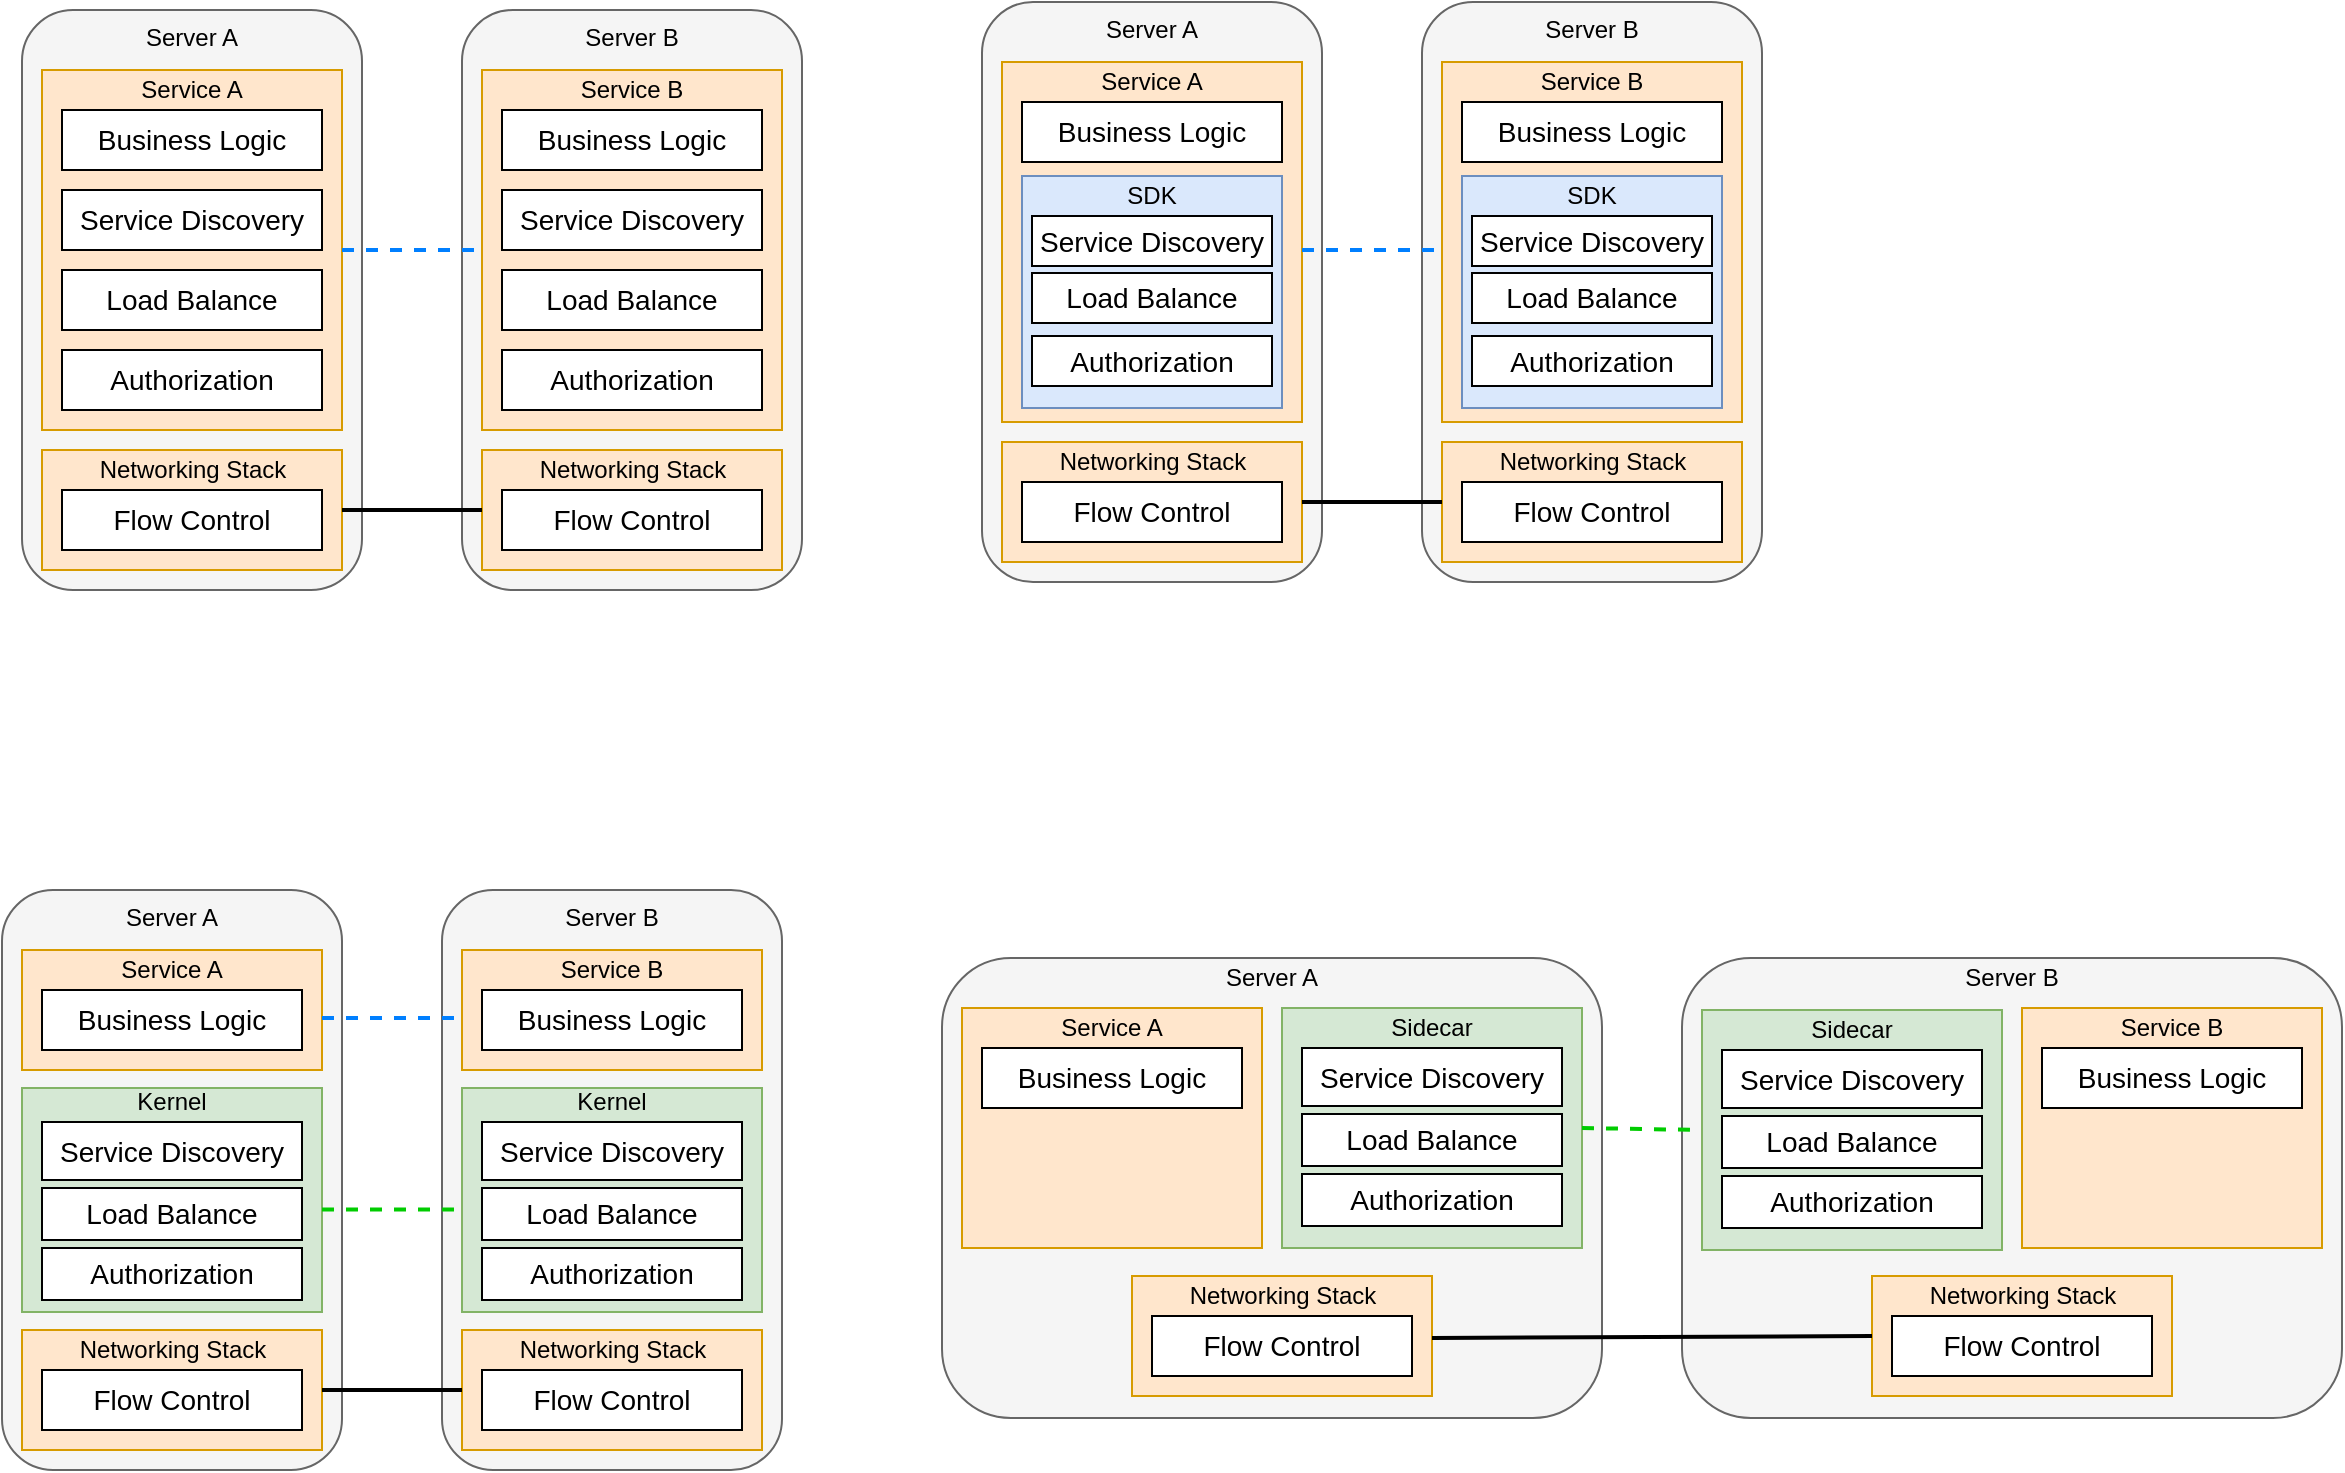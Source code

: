 <mxfile version="21.6.9" type="github" pages="5">
  <diagram name="Page-1" id="c9ccHwm3bKciFl91v9v1">
    <mxGraphModel dx="2183" dy="1211" grid="1" gridSize="10" guides="1" tooltips="1" connect="1" arrows="1" fold="1" page="1" pageScale="1" pageWidth="850" pageHeight="1100" math="0" shadow="0">
      <root>
        <mxCell id="0" />
        <mxCell id="1" parent="0" />
        <mxCell id="NYKCWLAR6BPWrgnIzsKz-20" value="" style="group" vertex="1" connectable="0" parent="1">
          <mxGeometry x="190" y="310" width="160" height="260" as="geometry" />
        </mxCell>
        <mxCell id="NYKCWLAR6BPWrgnIzsKz-2" value="" style="rounded=1;whiteSpace=wrap;html=1;fillColor=#f5f5f5;fontColor=#333333;strokeColor=#666666;glass=0;" vertex="1" parent="NYKCWLAR6BPWrgnIzsKz-20">
          <mxGeometry x="-10" y="-30" width="170" height="290" as="geometry" />
        </mxCell>
        <mxCell id="NYKCWLAR6BPWrgnIzsKz-7" value="" style="rounded=0;whiteSpace=wrap;html=1;fillColor=#ffe6cc;strokeColor=#d79b00;" vertex="1" parent="NYKCWLAR6BPWrgnIzsKz-20">
          <mxGeometry width="150" height="180" as="geometry" />
        </mxCell>
        <mxCell id="NYKCWLAR6BPWrgnIzsKz-3" value="&lt;font style=&quot;font-size: 14px;&quot;&gt;Business Logic&lt;/font&gt;" style="rounded=0;whiteSpace=wrap;html=1;" vertex="1" parent="NYKCWLAR6BPWrgnIzsKz-20">
          <mxGeometry x="10" y="20" width="130" height="30" as="geometry" />
        </mxCell>
        <mxCell id="NYKCWLAR6BPWrgnIzsKz-4" value="&lt;font style=&quot;font-size: 14px;&quot;&gt;Service Discovery&lt;/font&gt;" style="rounded=0;whiteSpace=wrap;html=1;" vertex="1" parent="NYKCWLAR6BPWrgnIzsKz-20">
          <mxGeometry x="10" y="60" width="130" height="30" as="geometry" />
        </mxCell>
        <mxCell id="NYKCWLAR6BPWrgnIzsKz-5" value="&lt;font style=&quot;font-size: 14px;&quot;&gt;Load Balance&lt;/font&gt;" style="rounded=0;whiteSpace=wrap;html=1;" vertex="1" parent="NYKCWLAR6BPWrgnIzsKz-20">
          <mxGeometry x="10" y="100" width="130" height="30" as="geometry" />
        </mxCell>
        <mxCell id="NYKCWLAR6BPWrgnIzsKz-6" value="&lt;font style=&quot;font-size: 14px;&quot;&gt;Authorization&lt;/font&gt;" style="rounded=0;whiteSpace=wrap;html=1;" vertex="1" parent="NYKCWLAR6BPWrgnIzsKz-20">
          <mxGeometry x="10" y="140" width="130" height="30" as="geometry" />
        </mxCell>
        <mxCell id="NYKCWLAR6BPWrgnIzsKz-8" value="Service A" style="text;html=1;strokeColor=none;fillColor=none;align=center;verticalAlign=middle;whiteSpace=wrap;rounded=0;" vertex="1" parent="NYKCWLAR6BPWrgnIzsKz-20">
          <mxGeometry x="45" width="60" height="20" as="geometry" />
        </mxCell>
        <mxCell id="NYKCWLAR6BPWrgnIzsKz-21" value="" style="group" vertex="1" connectable="0" parent="1">
          <mxGeometry x="190" y="500" width="150" height="60" as="geometry" />
        </mxCell>
        <mxCell id="NYKCWLAR6BPWrgnIzsKz-17" value="" style="rounded=0;whiteSpace=wrap;html=1;fillColor=#ffe6cc;strokeColor=#d79b00;" vertex="1" parent="NYKCWLAR6BPWrgnIzsKz-21">
          <mxGeometry width="150" height="60" as="geometry" />
        </mxCell>
        <mxCell id="NYKCWLAR6BPWrgnIzsKz-18" value="Networking Stack" style="text;html=1;strokeColor=none;fillColor=none;align=center;verticalAlign=middle;whiteSpace=wrap;rounded=0;" vertex="1" parent="NYKCWLAR6BPWrgnIzsKz-21">
          <mxGeometry x="22.5" width="105" height="20" as="geometry" />
        </mxCell>
        <mxCell id="NYKCWLAR6BPWrgnIzsKz-19" value="&lt;span style=&quot;font-size: 14px;&quot;&gt;Flow Control&lt;/span&gt;" style="rounded=0;whiteSpace=wrap;html=1;" vertex="1" parent="NYKCWLAR6BPWrgnIzsKz-21">
          <mxGeometry x="10" y="20" width="130" height="30" as="geometry" />
        </mxCell>
        <mxCell id="NYKCWLAR6BPWrgnIzsKz-23" value="Server A" style="text;html=1;strokeColor=none;fillColor=none;align=center;verticalAlign=middle;whiteSpace=wrap;rounded=0;" vertex="1" parent="1">
          <mxGeometry x="235" y="284" width="60" height="20" as="geometry" />
        </mxCell>
        <mxCell id="NYKCWLAR6BPWrgnIzsKz-26" value="" style="group" vertex="1" connectable="0" parent="1">
          <mxGeometry x="410" y="310" width="160" height="260" as="geometry" />
        </mxCell>
        <mxCell id="NYKCWLAR6BPWrgnIzsKz-27" value="" style="rounded=1;whiteSpace=wrap;html=1;fillColor=#f5f5f5;fontColor=#333333;strokeColor=#666666;glass=0;" vertex="1" parent="NYKCWLAR6BPWrgnIzsKz-26">
          <mxGeometry x="-10" y="-30" width="170" height="290" as="geometry" />
        </mxCell>
        <mxCell id="NYKCWLAR6BPWrgnIzsKz-28" value="" style="rounded=0;whiteSpace=wrap;html=1;fillColor=#ffe6cc;strokeColor=#d79b00;" vertex="1" parent="NYKCWLAR6BPWrgnIzsKz-26">
          <mxGeometry width="150" height="180" as="geometry" />
        </mxCell>
        <mxCell id="NYKCWLAR6BPWrgnIzsKz-29" value="&lt;font style=&quot;font-size: 14px;&quot;&gt;Business Logic&lt;/font&gt;" style="rounded=0;whiteSpace=wrap;html=1;" vertex="1" parent="NYKCWLAR6BPWrgnIzsKz-26">
          <mxGeometry x="10" y="20" width="130" height="30" as="geometry" />
        </mxCell>
        <mxCell id="NYKCWLAR6BPWrgnIzsKz-30" value="&lt;font style=&quot;font-size: 14px;&quot;&gt;Service Discovery&lt;/font&gt;" style="rounded=0;whiteSpace=wrap;html=1;" vertex="1" parent="NYKCWLAR6BPWrgnIzsKz-26">
          <mxGeometry x="10" y="60" width="130" height="30" as="geometry" />
        </mxCell>
        <mxCell id="NYKCWLAR6BPWrgnIzsKz-31" value="&lt;font style=&quot;font-size: 14px;&quot;&gt;Load Balance&lt;/font&gt;" style="rounded=0;whiteSpace=wrap;html=1;" vertex="1" parent="NYKCWLAR6BPWrgnIzsKz-26">
          <mxGeometry x="10" y="100" width="130" height="30" as="geometry" />
        </mxCell>
        <mxCell id="NYKCWLAR6BPWrgnIzsKz-32" value="&lt;font style=&quot;font-size: 14px;&quot;&gt;Authorization&lt;/font&gt;" style="rounded=0;whiteSpace=wrap;html=1;" vertex="1" parent="NYKCWLAR6BPWrgnIzsKz-26">
          <mxGeometry x="10" y="140" width="130" height="30" as="geometry" />
        </mxCell>
        <mxCell id="NYKCWLAR6BPWrgnIzsKz-33" value="Service B" style="text;html=1;strokeColor=none;fillColor=none;align=center;verticalAlign=middle;whiteSpace=wrap;rounded=0;" vertex="1" parent="NYKCWLAR6BPWrgnIzsKz-26">
          <mxGeometry x="45" width="60" height="20" as="geometry" />
        </mxCell>
        <mxCell id="NYKCWLAR6BPWrgnIzsKz-34" value="" style="group" vertex="1" connectable="0" parent="1">
          <mxGeometry x="410" y="500" width="150" height="60" as="geometry" />
        </mxCell>
        <mxCell id="NYKCWLAR6BPWrgnIzsKz-35" value="" style="rounded=0;whiteSpace=wrap;html=1;fillColor=#ffe6cc;strokeColor=#d79b00;" vertex="1" parent="NYKCWLAR6BPWrgnIzsKz-34">
          <mxGeometry width="150" height="60" as="geometry" />
        </mxCell>
        <mxCell id="NYKCWLAR6BPWrgnIzsKz-36" value="Networking Stack" style="text;html=1;strokeColor=none;fillColor=none;align=center;verticalAlign=middle;whiteSpace=wrap;rounded=0;" vertex="1" parent="NYKCWLAR6BPWrgnIzsKz-34">
          <mxGeometry x="22.5" width="105" height="20" as="geometry" />
        </mxCell>
        <mxCell id="NYKCWLAR6BPWrgnIzsKz-37" value="&lt;span style=&quot;font-size: 14px;&quot;&gt;Flow Control&lt;/span&gt;" style="rounded=0;whiteSpace=wrap;html=1;" vertex="1" parent="NYKCWLAR6BPWrgnIzsKz-34">
          <mxGeometry x="10" y="20" width="130" height="30" as="geometry" />
        </mxCell>
        <mxCell id="NYKCWLAR6BPWrgnIzsKz-38" value="Server B" style="text;html=1;strokeColor=none;fillColor=none;align=center;verticalAlign=middle;whiteSpace=wrap;rounded=0;" vertex="1" parent="1">
          <mxGeometry x="455" y="284" width="60" height="20" as="geometry" />
        </mxCell>
        <mxCell id="NYKCWLAR6BPWrgnIzsKz-40" value="" style="endArrow=none;html=1;rounded=0;entryX=0;entryY=0.5;entryDx=0;entryDy=0;strokeWidth=2;" edge="1" parent="1" target="NYKCWLAR6BPWrgnIzsKz-35">
          <mxGeometry width="50" height="50" relative="1" as="geometry">
            <mxPoint x="340" y="530" as="sourcePoint" />
            <mxPoint x="390" y="480" as="targetPoint" />
          </mxGeometry>
        </mxCell>
        <mxCell id="NYKCWLAR6BPWrgnIzsKz-41" value="" style="endArrow=none;dashed=1;html=1;rounded=0;entryX=0;entryY=0.5;entryDx=0;entryDy=0;exitX=1;exitY=0.5;exitDx=0;exitDy=0;strokeColor=#007FFF;strokeWidth=2;" edge="1" parent="1" source="NYKCWLAR6BPWrgnIzsKz-7" target="NYKCWLAR6BPWrgnIzsKz-28">
          <mxGeometry width="50" height="50" relative="1" as="geometry">
            <mxPoint x="340" y="420" as="sourcePoint" />
            <mxPoint x="390" y="370" as="targetPoint" />
          </mxGeometry>
        </mxCell>
        <mxCell id="NYKCWLAR6BPWrgnIzsKz-42" value="" style="group" vertex="1" connectable="0" parent="1">
          <mxGeometry x="670" y="306" width="160" height="260" as="geometry" />
        </mxCell>
        <mxCell id="NYKCWLAR6BPWrgnIzsKz-43" value="" style="rounded=1;whiteSpace=wrap;html=1;fillColor=#f5f5f5;fontColor=#333333;strokeColor=#666666;glass=0;" vertex="1" parent="NYKCWLAR6BPWrgnIzsKz-42">
          <mxGeometry x="-10" y="-30" width="170" height="290" as="geometry" />
        </mxCell>
        <mxCell id="NYKCWLAR6BPWrgnIzsKz-44" value="" style="rounded=0;whiteSpace=wrap;html=1;fillColor=#ffe6cc;strokeColor=#d79b00;" vertex="1" parent="NYKCWLAR6BPWrgnIzsKz-42">
          <mxGeometry width="150" height="180" as="geometry" />
        </mxCell>
        <mxCell id="NYKCWLAR6BPWrgnIzsKz-45" value="&lt;font style=&quot;font-size: 14px;&quot;&gt;Business Logic&lt;/font&gt;" style="rounded=0;whiteSpace=wrap;html=1;" vertex="1" parent="NYKCWLAR6BPWrgnIzsKz-42">
          <mxGeometry x="10" y="20" width="130" height="30" as="geometry" />
        </mxCell>
        <mxCell id="NYKCWLAR6BPWrgnIzsKz-49" value="Service A" style="text;html=1;strokeColor=none;fillColor=none;align=center;verticalAlign=middle;whiteSpace=wrap;rounded=0;" vertex="1" parent="NYKCWLAR6BPWrgnIzsKz-42">
          <mxGeometry x="45" width="60" height="20" as="geometry" />
        </mxCell>
        <mxCell id="NYKCWLAR6BPWrgnIzsKz-83" value="" style="rounded=0;whiteSpace=wrap;html=1;fillColor=#dae8fc;strokeColor=#6c8ebf;" vertex="1" parent="NYKCWLAR6BPWrgnIzsKz-42">
          <mxGeometry x="10" y="57" width="130" height="116" as="geometry" />
        </mxCell>
        <mxCell id="NYKCWLAR6BPWrgnIzsKz-72" value="SDK" style="text;html=1;strokeColor=none;fillColor=none;align=center;verticalAlign=middle;whiteSpace=wrap;rounded=0;" vertex="1" parent="NYKCWLAR6BPWrgnIzsKz-42">
          <mxGeometry x="45" y="57" width="60" height="20" as="geometry" />
        </mxCell>
        <mxCell id="NYKCWLAR6BPWrgnIzsKz-46" value="&lt;font style=&quot;font-size: 14px;&quot;&gt;Service Discovery&lt;/font&gt;" style="rounded=0;whiteSpace=wrap;html=1;" vertex="1" parent="NYKCWLAR6BPWrgnIzsKz-42">
          <mxGeometry x="15" y="77" width="120" height="25" as="geometry" />
        </mxCell>
        <mxCell id="NYKCWLAR6BPWrgnIzsKz-84" value="&lt;font style=&quot;font-size: 14px;&quot;&gt;Load Balance&lt;/font&gt;" style="rounded=0;whiteSpace=wrap;html=1;" vertex="1" parent="NYKCWLAR6BPWrgnIzsKz-42">
          <mxGeometry x="15" y="105.5" width="120" height="25" as="geometry" />
        </mxCell>
        <mxCell id="NYKCWLAR6BPWrgnIzsKz-85" value="&lt;font style=&quot;font-size: 14px;&quot;&gt;Authorization&lt;/font&gt;" style="rounded=0;whiteSpace=wrap;html=1;" vertex="1" parent="NYKCWLAR6BPWrgnIzsKz-42">
          <mxGeometry x="15" y="137" width="120" height="25" as="geometry" />
        </mxCell>
        <mxCell id="NYKCWLAR6BPWrgnIzsKz-50" value="" style="group" vertex="1" connectable="0" parent="1">
          <mxGeometry x="670" y="496" width="150" height="60" as="geometry" />
        </mxCell>
        <mxCell id="NYKCWLAR6BPWrgnIzsKz-51" value="" style="rounded=0;whiteSpace=wrap;html=1;fillColor=#ffe6cc;strokeColor=#d79b00;" vertex="1" parent="NYKCWLAR6BPWrgnIzsKz-50">
          <mxGeometry width="150" height="60" as="geometry" />
        </mxCell>
        <mxCell id="NYKCWLAR6BPWrgnIzsKz-52" value="Networking Stack" style="text;html=1;strokeColor=none;fillColor=none;align=center;verticalAlign=middle;whiteSpace=wrap;rounded=0;" vertex="1" parent="NYKCWLAR6BPWrgnIzsKz-50">
          <mxGeometry x="22.5" width="105" height="20" as="geometry" />
        </mxCell>
        <mxCell id="NYKCWLAR6BPWrgnIzsKz-53" value="&lt;span style=&quot;font-size: 14px;&quot;&gt;Flow Control&lt;/span&gt;" style="rounded=0;whiteSpace=wrap;html=1;" vertex="1" parent="NYKCWLAR6BPWrgnIzsKz-50">
          <mxGeometry x="10" y="20" width="130" height="30" as="geometry" />
        </mxCell>
        <mxCell id="NYKCWLAR6BPWrgnIzsKz-54" value="Server A" style="text;html=1;strokeColor=none;fillColor=none;align=center;verticalAlign=middle;whiteSpace=wrap;rounded=0;" vertex="1" parent="1">
          <mxGeometry x="715" y="280" width="60" height="20" as="geometry" />
        </mxCell>
        <mxCell id="NYKCWLAR6BPWrgnIzsKz-55" value="" style="group" vertex="1" connectable="0" parent="1">
          <mxGeometry x="890" y="306" width="160" height="260" as="geometry" />
        </mxCell>
        <mxCell id="NYKCWLAR6BPWrgnIzsKz-56" value="" style="rounded=1;whiteSpace=wrap;html=1;fillColor=#f5f5f5;fontColor=#333333;strokeColor=#666666;glass=0;" vertex="1" parent="NYKCWLAR6BPWrgnIzsKz-55">
          <mxGeometry x="-10" y="-30" width="170" height="290" as="geometry" />
        </mxCell>
        <mxCell id="NYKCWLAR6BPWrgnIzsKz-57" value="" style="rounded=0;whiteSpace=wrap;html=1;fillColor=#ffe6cc;strokeColor=#d79b00;" vertex="1" parent="NYKCWLAR6BPWrgnIzsKz-55">
          <mxGeometry width="150" height="180" as="geometry" />
        </mxCell>
        <mxCell id="NYKCWLAR6BPWrgnIzsKz-58" value="&lt;font style=&quot;font-size: 14px;&quot;&gt;Business Logic&lt;/font&gt;" style="rounded=0;whiteSpace=wrap;html=1;" vertex="1" parent="NYKCWLAR6BPWrgnIzsKz-55">
          <mxGeometry x="10" y="20" width="130" height="30" as="geometry" />
        </mxCell>
        <mxCell id="NYKCWLAR6BPWrgnIzsKz-62" value="Service B" style="text;html=1;strokeColor=none;fillColor=none;align=center;verticalAlign=middle;whiteSpace=wrap;rounded=0;" vertex="1" parent="NYKCWLAR6BPWrgnIzsKz-55">
          <mxGeometry x="45" width="60" height="20" as="geometry" />
        </mxCell>
        <mxCell id="NYKCWLAR6BPWrgnIzsKz-86" value="" style="rounded=0;whiteSpace=wrap;html=1;fillColor=#dae8fc;strokeColor=#6c8ebf;" vertex="1" parent="NYKCWLAR6BPWrgnIzsKz-55">
          <mxGeometry x="10" y="57" width="130" height="116" as="geometry" />
        </mxCell>
        <mxCell id="NYKCWLAR6BPWrgnIzsKz-87" value="SDK" style="text;html=1;strokeColor=none;fillColor=none;align=center;verticalAlign=middle;whiteSpace=wrap;rounded=0;" vertex="1" parent="NYKCWLAR6BPWrgnIzsKz-55">
          <mxGeometry x="45" y="57" width="60" height="20" as="geometry" />
        </mxCell>
        <mxCell id="NYKCWLAR6BPWrgnIzsKz-88" value="&lt;font style=&quot;font-size: 14px;&quot;&gt;Service Discovery&lt;/font&gt;" style="rounded=0;whiteSpace=wrap;html=1;" vertex="1" parent="NYKCWLAR6BPWrgnIzsKz-55">
          <mxGeometry x="15" y="77" width="120" height="25" as="geometry" />
        </mxCell>
        <mxCell id="NYKCWLAR6BPWrgnIzsKz-89" value="&lt;font style=&quot;font-size: 14px;&quot;&gt;Load Balance&lt;/font&gt;" style="rounded=0;whiteSpace=wrap;html=1;" vertex="1" parent="NYKCWLAR6BPWrgnIzsKz-55">
          <mxGeometry x="15" y="105.5" width="120" height="25" as="geometry" />
        </mxCell>
        <mxCell id="NYKCWLAR6BPWrgnIzsKz-90" value="&lt;font style=&quot;font-size: 14px;&quot;&gt;Authorization&lt;/font&gt;" style="rounded=0;whiteSpace=wrap;html=1;" vertex="1" parent="NYKCWLAR6BPWrgnIzsKz-55">
          <mxGeometry x="15" y="137" width="120" height="25" as="geometry" />
        </mxCell>
        <mxCell id="NYKCWLAR6BPWrgnIzsKz-63" value="" style="group" vertex="1" connectable="0" parent="1">
          <mxGeometry x="890" y="496" width="150" height="60" as="geometry" />
        </mxCell>
        <mxCell id="NYKCWLAR6BPWrgnIzsKz-64" value="" style="rounded=0;whiteSpace=wrap;html=1;fillColor=#ffe6cc;strokeColor=#d79b00;" vertex="1" parent="NYKCWLAR6BPWrgnIzsKz-63">
          <mxGeometry width="150" height="60" as="geometry" />
        </mxCell>
        <mxCell id="NYKCWLAR6BPWrgnIzsKz-65" value="Networking Stack" style="text;html=1;strokeColor=none;fillColor=none;align=center;verticalAlign=middle;whiteSpace=wrap;rounded=0;" vertex="1" parent="NYKCWLAR6BPWrgnIzsKz-63">
          <mxGeometry x="22.5" width="105" height="20" as="geometry" />
        </mxCell>
        <mxCell id="NYKCWLAR6BPWrgnIzsKz-66" value="&lt;span style=&quot;font-size: 14px;&quot;&gt;Flow Control&lt;/span&gt;" style="rounded=0;whiteSpace=wrap;html=1;" vertex="1" parent="NYKCWLAR6BPWrgnIzsKz-63">
          <mxGeometry x="10" y="20" width="130" height="30" as="geometry" />
        </mxCell>
        <mxCell id="NYKCWLAR6BPWrgnIzsKz-67" value="Server B" style="text;html=1;strokeColor=none;fillColor=none;align=center;verticalAlign=middle;whiteSpace=wrap;rounded=0;" vertex="1" parent="1">
          <mxGeometry x="935" y="280" width="60" height="20" as="geometry" />
        </mxCell>
        <mxCell id="NYKCWLAR6BPWrgnIzsKz-68" value="" style="endArrow=none;html=1;rounded=0;entryX=0;entryY=0.5;entryDx=0;entryDy=0;strokeWidth=2;" edge="1" parent="1" target="NYKCWLAR6BPWrgnIzsKz-64">
          <mxGeometry width="50" height="50" relative="1" as="geometry">
            <mxPoint x="820" y="526" as="sourcePoint" />
            <mxPoint x="870" y="476" as="targetPoint" />
          </mxGeometry>
        </mxCell>
        <mxCell id="NYKCWLAR6BPWrgnIzsKz-91" value="" style="endArrow=none;dashed=1;html=1;rounded=0;entryX=0;entryY=0.5;entryDx=0;entryDy=0;exitX=1;exitY=0.5;exitDx=0;exitDy=0;strokeColor=#007FFF;strokeWidth=2;" edge="1" parent="1">
          <mxGeometry width="50" height="50" relative="1" as="geometry">
            <mxPoint x="820" y="400" as="sourcePoint" />
            <mxPoint x="890" y="400" as="targetPoint" />
          </mxGeometry>
        </mxCell>
        <mxCell id="NYKCWLAR6BPWrgnIzsKz-92" value="" style="group" vertex="1" connectable="0" parent="1">
          <mxGeometry x="180" y="750" width="160" height="260" as="geometry" />
        </mxCell>
        <mxCell id="NYKCWLAR6BPWrgnIzsKz-93" value="" style="rounded=1;whiteSpace=wrap;html=1;fillColor=#f5f5f5;fontColor=#333333;strokeColor=#666666;glass=0;" vertex="1" parent="NYKCWLAR6BPWrgnIzsKz-92">
          <mxGeometry x="-10" y="-30" width="170" height="290" as="geometry" />
        </mxCell>
        <mxCell id="NYKCWLAR6BPWrgnIzsKz-94" value="" style="rounded=0;whiteSpace=wrap;html=1;fillColor=#ffe6cc;strokeColor=#d79b00;" vertex="1" parent="NYKCWLAR6BPWrgnIzsKz-92">
          <mxGeometry width="150" height="60" as="geometry" />
        </mxCell>
        <mxCell id="NYKCWLAR6BPWrgnIzsKz-95" value="&lt;font style=&quot;font-size: 14px;&quot;&gt;Business Logic&lt;/font&gt;" style="rounded=0;whiteSpace=wrap;html=1;" vertex="1" parent="NYKCWLAR6BPWrgnIzsKz-92">
          <mxGeometry x="10" y="20" width="130" height="30" as="geometry" />
        </mxCell>
        <mxCell id="NYKCWLAR6BPWrgnIzsKz-96" value="Service A" style="text;html=1;strokeColor=none;fillColor=none;align=center;verticalAlign=middle;whiteSpace=wrap;rounded=0;" vertex="1" parent="NYKCWLAR6BPWrgnIzsKz-92">
          <mxGeometry x="45" width="60" height="20" as="geometry" />
        </mxCell>
        <mxCell id="NYKCWLAR6BPWrgnIzsKz-124" value="" style="rounded=0;whiteSpace=wrap;html=1;fillColor=#d5e8d4;strokeColor=#82b366;" vertex="1" parent="NYKCWLAR6BPWrgnIzsKz-92">
          <mxGeometry y="69" width="150" height="112" as="geometry" />
        </mxCell>
        <mxCell id="NYKCWLAR6BPWrgnIzsKz-126" value="Kernel" style="text;html=1;strokeColor=none;fillColor=none;align=center;verticalAlign=middle;whiteSpace=wrap;rounded=0;" vertex="1" parent="NYKCWLAR6BPWrgnIzsKz-92">
          <mxGeometry x="45" y="65" width="60" height="21" as="geometry" />
        </mxCell>
        <mxCell id="NYKCWLAR6BPWrgnIzsKz-127" value="&lt;font style=&quot;font-size: 14px;&quot;&gt;Service Discovery&lt;/font&gt;" style="rounded=0;whiteSpace=wrap;html=1;" vertex="1" parent="NYKCWLAR6BPWrgnIzsKz-92">
          <mxGeometry x="10" y="86" width="130" height="29" as="geometry" />
        </mxCell>
        <mxCell id="NYKCWLAR6BPWrgnIzsKz-128" value="&lt;font style=&quot;font-size: 14px;&quot;&gt;Load Balance&lt;/font&gt;" style="rounded=0;whiteSpace=wrap;html=1;" vertex="1" parent="NYKCWLAR6BPWrgnIzsKz-92">
          <mxGeometry x="10" y="119" width="130" height="26" as="geometry" />
        </mxCell>
        <mxCell id="NYKCWLAR6BPWrgnIzsKz-129" value="&lt;font style=&quot;font-size: 14px;&quot;&gt;Authorization&lt;/font&gt;" style="rounded=0;whiteSpace=wrap;html=1;" vertex="1" parent="NYKCWLAR6BPWrgnIzsKz-92">
          <mxGeometry x="10" y="149" width="130" height="26" as="geometry" />
        </mxCell>
        <mxCell id="NYKCWLAR6BPWrgnIzsKz-102" value="" style="group" vertex="1" connectable="0" parent="1">
          <mxGeometry x="180" y="940" width="150" height="60" as="geometry" />
        </mxCell>
        <mxCell id="NYKCWLAR6BPWrgnIzsKz-103" value="" style="rounded=0;whiteSpace=wrap;html=1;fillColor=#ffe6cc;strokeColor=#d79b00;" vertex="1" parent="NYKCWLAR6BPWrgnIzsKz-102">
          <mxGeometry width="150" height="60" as="geometry" />
        </mxCell>
        <mxCell id="NYKCWLAR6BPWrgnIzsKz-104" value="Networking Stack" style="text;html=1;strokeColor=none;fillColor=none;align=center;verticalAlign=middle;whiteSpace=wrap;rounded=0;" vertex="1" parent="NYKCWLAR6BPWrgnIzsKz-102">
          <mxGeometry x="22.5" width="105" height="20" as="geometry" />
        </mxCell>
        <mxCell id="NYKCWLAR6BPWrgnIzsKz-105" value="&lt;span style=&quot;font-size: 14px;&quot;&gt;Flow Control&lt;/span&gt;" style="rounded=0;whiteSpace=wrap;html=1;" vertex="1" parent="NYKCWLAR6BPWrgnIzsKz-102">
          <mxGeometry x="10" y="20" width="130" height="30" as="geometry" />
        </mxCell>
        <mxCell id="NYKCWLAR6BPWrgnIzsKz-106" value="Server A" style="text;html=1;strokeColor=none;fillColor=none;align=center;verticalAlign=middle;whiteSpace=wrap;rounded=0;" vertex="1" parent="1">
          <mxGeometry x="225" y="724" width="60" height="20" as="geometry" />
        </mxCell>
        <mxCell id="NYKCWLAR6BPWrgnIzsKz-107" value="" style="group" vertex="1" connectable="0" parent="1">
          <mxGeometry x="400" y="750" width="160" height="260" as="geometry" />
        </mxCell>
        <mxCell id="NYKCWLAR6BPWrgnIzsKz-108" value="" style="rounded=1;whiteSpace=wrap;html=1;fillColor=#f5f5f5;fontColor=#333333;strokeColor=#666666;glass=0;" vertex="1" parent="NYKCWLAR6BPWrgnIzsKz-107">
          <mxGeometry x="-10" y="-30" width="170" height="290" as="geometry" />
        </mxCell>
        <mxCell id="NYKCWLAR6BPWrgnIzsKz-109" value="" style="rounded=0;whiteSpace=wrap;html=1;fillColor=#ffe6cc;strokeColor=#d79b00;" vertex="1" parent="NYKCWLAR6BPWrgnIzsKz-107">
          <mxGeometry width="150" height="60" as="geometry" />
        </mxCell>
        <mxCell id="NYKCWLAR6BPWrgnIzsKz-110" value="&lt;font style=&quot;font-size: 14px;&quot;&gt;Business Logic&lt;/font&gt;" style="rounded=0;whiteSpace=wrap;html=1;" vertex="1" parent="NYKCWLAR6BPWrgnIzsKz-107">
          <mxGeometry x="10" y="20" width="130" height="30" as="geometry" />
        </mxCell>
        <mxCell id="NYKCWLAR6BPWrgnIzsKz-111" value="Service B" style="text;html=1;strokeColor=none;fillColor=none;align=center;verticalAlign=middle;whiteSpace=wrap;rounded=0;" vertex="1" parent="NYKCWLAR6BPWrgnIzsKz-107">
          <mxGeometry x="45" width="60" height="20" as="geometry" />
        </mxCell>
        <mxCell id="NYKCWLAR6BPWrgnIzsKz-130" value="" style="rounded=0;whiteSpace=wrap;html=1;fillColor=#d5e8d4;strokeColor=#82b366;" vertex="1" parent="NYKCWLAR6BPWrgnIzsKz-107">
          <mxGeometry y="69" width="150" height="112" as="geometry" />
        </mxCell>
        <mxCell id="NYKCWLAR6BPWrgnIzsKz-131" value="Kernel" style="text;html=1;strokeColor=none;fillColor=none;align=center;verticalAlign=middle;whiteSpace=wrap;rounded=0;" vertex="1" parent="NYKCWLAR6BPWrgnIzsKz-107">
          <mxGeometry x="45" y="65" width="60" height="21" as="geometry" />
        </mxCell>
        <mxCell id="NYKCWLAR6BPWrgnIzsKz-132" value="&lt;font style=&quot;font-size: 14px;&quot;&gt;Service Discovery&lt;/font&gt;" style="rounded=0;whiteSpace=wrap;html=1;" vertex="1" parent="NYKCWLAR6BPWrgnIzsKz-107">
          <mxGeometry x="10" y="86" width="130" height="29" as="geometry" />
        </mxCell>
        <mxCell id="NYKCWLAR6BPWrgnIzsKz-133" value="&lt;font style=&quot;font-size: 14px;&quot;&gt;Load Balance&lt;/font&gt;" style="rounded=0;whiteSpace=wrap;html=1;" vertex="1" parent="NYKCWLAR6BPWrgnIzsKz-107">
          <mxGeometry x="10" y="119" width="130" height="26" as="geometry" />
        </mxCell>
        <mxCell id="NYKCWLAR6BPWrgnIzsKz-134" value="&lt;font style=&quot;font-size: 14px;&quot;&gt;Authorization&lt;/font&gt;" style="rounded=0;whiteSpace=wrap;html=1;" vertex="1" parent="NYKCWLAR6BPWrgnIzsKz-107">
          <mxGeometry x="10" y="149" width="130" height="26" as="geometry" />
        </mxCell>
        <mxCell id="NYKCWLAR6BPWrgnIzsKz-117" value="" style="group" vertex="1" connectable="0" parent="1">
          <mxGeometry x="400" y="940" width="150" height="60" as="geometry" />
        </mxCell>
        <mxCell id="NYKCWLAR6BPWrgnIzsKz-118" value="" style="rounded=0;whiteSpace=wrap;html=1;fillColor=#ffe6cc;strokeColor=#d79b00;" vertex="1" parent="NYKCWLAR6BPWrgnIzsKz-117">
          <mxGeometry width="150" height="60" as="geometry" />
        </mxCell>
        <mxCell id="NYKCWLAR6BPWrgnIzsKz-119" value="Networking Stack" style="text;html=1;strokeColor=none;fillColor=none;align=center;verticalAlign=middle;whiteSpace=wrap;rounded=0;" vertex="1" parent="NYKCWLAR6BPWrgnIzsKz-117">
          <mxGeometry x="22.5" width="105" height="20" as="geometry" />
        </mxCell>
        <mxCell id="NYKCWLAR6BPWrgnIzsKz-120" value="&lt;span style=&quot;font-size: 14px;&quot;&gt;Flow Control&lt;/span&gt;" style="rounded=0;whiteSpace=wrap;html=1;" vertex="1" parent="NYKCWLAR6BPWrgnIzsKz-117">
          <mxGeometry x="10" y="20" width="130" height="30" as="geometry" />
        </mxCell>
        <mxCell id="NYKCWLAR6BPWrgnIzsKz-121" value="Server B" style="text;html=1;strokeColor=none;fillColor=none;align=center;verticalAlign=middle;whiteSpace=wrap;rounded=0;" vertex="1" parent="1">
          <mxGeometry x="445" y="724" width="60" height="20" as="geometry" />
        </mxCell>
        <mxCell id="NYKCWLAR6BPWrgnIzsKz-122" value="" style="endArrow=none;html=1;rounded=0;entryX=0;entryY=0.5;entryDx=0;entryDy=0;strokeWidth=2;" edge="1" parent="1" target="NYKCWLAR6BPWrgnIzsKz-118">
          <mxGeometry width="50" height="50" relative="1" as="geometry">
            <mxPoint x="330" y="970" as="sourcePoint" />
            <mxPoint x="380" y="920" as="targetPoint" />
          </mxGeometry>
        </mxCell>
        <mxCell id="NYKCWLAR6BPWrgnIzsKz-135" value="" style="endArrow=none;dashed=1;html=1;rounded=0;entryX=0;entryY=0.5;entryDx=0;entryDy=0;exitX=1;exitY=0.5;exitDx=0;exitDy=0;strokeColor=#007FFF;strokeWidth=2;" edge="1" parent="1">
          <mxGeometry width="50" height="50" relative="1" as="geometry">
            <mxPoint x="330" y="784" as="sourcePoint" />
            <mxPoint x="400" y="784" as="targetPoint" />
          </mxGeometry>
        </mxCell>
        <mxCell id="NYKCWLAR6BPWrgnIzsKz-136" value="" style="endArrow=none;dashed=1;html=1;rounded=0;entryX=0;entryY=0.5;entryDx=0;entryDy=0;exitX=1;exitY=0.5;exitDx=0;exitDy=0;strokeColor=#00CC00;strokeWidth=2;" edge="1" parent="1">
          <mxGeometry width="50" height="50" relative="1" as="geometry">
            <mxPoint x="330" y="879.77" as="sourcePoint" />
            <mxPoint x="400" y="879.77" as="targetPoint" />
          </mxGeometry>
        </mxCell>
        <mxCell id="NYKCWLAR6BPWrgnIzsKz-138" value="" style="rounded=1;whiteSpace=wrap;html=1;fillColor=#f5f5f5;fontColor=#333333;strokeColor=#666666;glass=0;" vertex="1" parent="1">
          <mxGeometry x="640" y="754" width="330" height="230" as="geometry" />
        </mxCell>
        <mxCell id="NYKCWLAR6BPWrgnIzsKz-139" value="" style="rounded=0;whiteSpace=wrap;html=1;fillColor=#ffe6cc;strokeColor=#d79b00;" vertex="1" parent="1">
          <mxGeometry x="650" y="779" width="150" height="120" as="geometry" />
        </mxCell>
        <mxCell id="NYKCWLAR6BPWrgnIzsKz-140" value="&lt;font style=&quot;font-size: 14px;&quot;&gt;Business Logic&lt;/font&gt;" style="rounded=0;whiteSpace=wrap;html=1;" vertex="1" parent="1">
          <mxGeometry x="660" y="799" width="130" height="30" as="geometry" />
        </mxCell>
        <mxCell id="NYKCWLAR6BPWrgnIzsKz-141" value="Service A" style="text;html=1;strokeColor=none;fillColor=none;align=center;verticalAlign=middle;whiteSpace=wrap;rounded=0;" vertex="1" parent="1">
          <mxGeometry x="695" y="779" width="60" height="20" as="geometry" />
        </mxCell>
        <mxCell id="NYKCWLAR6BPWrgnIzsKz-142" value="" style="rounded=0;whiteSpace=wrap;html=1;fillColor=#d5e8d4;strokeColor=#82b366;" vertex="1" parent="1">
          <mxGeometry x="810" y="779" width="150" height="120" as="geometry" />
        </mxCell>
        <mxCell id="NYKCWLAR6BPWrgnIzsKz-143" value="Sidecar" style="text;html=1;strokeColor=none;fillColor=none;align=center;verticalAlign=middle;whiteSpace=wrap;rounded=0;" vertex="1" parent="1">
          <mxGeometry x="855" y="778" width="60" height="21" as="geometry" />
        </mxCell>
        <mxCell id="NYKCWLAR6BPWrgnIzsKz-144" value="&lt;font style=&quot;font-size: 14px;&quot;&gt;Service Discovery&lt;/font&gt;" style="rounded=0;whiteSpace=wrap;html=1;" vertex="1" parent="1">
          <mxGeometry x="820" y="799" width="130" height="29" as="geometry" />
        </mxCell>
        <mxCell id="NYKCWLAR6BPWrgnIzsKz-145" value="&lt;font style=&quot;font-size: 14px;&quot;&gt;Load Balance&lt;/font&gt;" style="rounded=0;whiteSpace=wrap;html=1;" vertex="1" parent="1">
          <mxGeometry x="820" y="832" width="130" height="26" as="geometry" />
        </mxCell>
        <mxCell id="NYKCWLAR6BPWrgnIzsKz-146" value="&lt;font style=&quot;font-size: 14px;&quot;&gt;Authorization&lt;/font&gt;" style="rounded=0;whiteSpace=wrap;html=1;" vertex="1" parent="1">
          <mxGeometry x="820" y="862" width="130" height="26" as="geometry" />
        </mxCell>
        <mxCell id="NYKCWLAR6BPWrgnIzsKz-147" value="" style="group" vertex="1" connectable="0" parent="1">
          <mxGeometry x="735" y="913" width="150" height="60" as="geometry" />
        </mxCell>
        <mxCell id="NYKCWLAR6BPWrgnIzsKz-148" value="" style="rounded=0;whiteSpace=wrap;html=1;fillColor=#ffe6cc;strokeColor=#d79b00;" vertex="1" parent="NYKCWLAR6BPWrgnIzsKz-147">
          <mxGeometry width="150" height="60" as="geometry" />
        </mxCell>
        <mxCell id="NYKCWLAR6BPWrgnIzsKz-149" value="Networking Stack" style="text;html=1;strokeColor=none;fillColor=none;align=center;verticalAlign=middle;whiteSpace=wrap;rounded=0;" vertex="1" parent="NYKCWLAR6BPWrgnIzsKz-147">
          <mxGeometry x="22.5" width="105" height="20" as="geometry" />
        </mxCell>
        <mxCell id="NYKCWLAR6BPWrgnIzsKz-150" value="&lt;span style=&quot;font-size: 14px;&quot;&gt;Flow Control&lt;/span&gt;" style="rounded=0;whiteSpace=wrap;html=1;" vertex="1" parent="NYKCWLAR6BPWrgnIzsKz-147">
          <mxGeometry x="10" y="20" width="130" height="30" as="geometry" />
        </mxCell>
        <mxCell id="NYKCWLAR6BPWrgnIzsKz-151" value="Server A" style="text;html=1;strokeColor=none;fillColor=none;align=center;verticalAlign=middle;whiteSpace=wrap;rounded=0;" vertex="1" parent="1">
          <mxGeometry x="775" y="754" width="60" height="20" as="geometry" />
        </mxCell>
        <mxCell id="NYKCWLAR6BPWrgnIzsKz-170" value="" style="rounded=1;whiteSpace=wrap;html=1;fillColor=#f5f5f5;fontColor=#333333;strokeColor=#666666;glass=0;" vertex="1" parent="1">
          <mxGeometry x="1010" y="754" width="330" height="230" as="geometry" />
        </mxCell>
        <mxCell id="NYKCWLAR6BPWrgnIzsKz-171" value="" style="rounded=0;whiteSpace=wrap;html=1;fillColor=#ffe6cc;strokeColor=#d79b00;" vertex="1" parent="1">
          <mxGeometry x="1180" y="779" width="150" height="120" as="geometry" />
        </mxCell>
        <mxCell id="NYKCWLAR6BPWrgnIzsKz-172" value="&lt;font style=&quot;font-size: 14px;&quot;&gt;Business Logic&lt;/font&gt;" style="rounded=0;whiteSpace=wrap;html=1;" vertex="1" parent="1">
          <mxGeometry x="1190" y="799" width="130" height="30" as="geometry" />
        </mxCell>
        <mxCell id="NYKCWLAR6BPWrgnIzsKz-173" value="Service B" style="text;html=1;strokeColor=none;fillColor=none;align=center;verticalAlign=middle;whiteSpace=wrap;rounded=0;" vertex="1" parent="1">
          <mxGeometry x="1225" y="779" width="60" height="20" as="geometry" />
        </mxCell>
        <mxCell id="NYKCWLAR6BPWrgnIzsKz-174" value="" style="rounded=0;whiteSpace=wrap;html=1;fillColor=#d5e8d4;strokeColor=#82b366;" vertex="1" parent="1">
          <mxGeometry x="1020" y="780" width="150" height="120" as="geometry" />
        </mxCell>
        <mxCell id="NYKCWLAR6BPWrgnIzsKz-175" value="Sidecar" style="text;html=1;strokeColor=none;fillColor=none;align=center;verticalAlign=middle;whiteSpace=wrap;rounded=0;" vertex="1" parent="1">
          <mxGeometry x="1065" y="779" width="60" height="21" as="geometry" />
        </mxCell>
        <mxCell id="NYKCWLAR6BPWrgnIzsKz-176" value="&lt;font style=&quot;font-size: 14px;&quot;&gt;Service Discovery&lt;/font&gt;" style="rounded=0;whiteSpace=wrap;html=1;" vertex="1" parent="1">
          <mxGeometry x="1030" y="800" width="130" height="29" as="geometry" />
        </mxCell>
        <mxCell id="NYKCWLAR6BPWrgnIzsKz-177" value="&lt;font style=&quot;font-size: 14px;&quot;&gt;Load Balance&lt;/font&gt;" style="rounded=0;whiteSpace=wrap;html=1;" vertex="1" parent="1">
          <mxGeometry x="1030" y="833" width="130" height="26" as="geometry" />
        </mxCell>
        <mxCell id="NYKCWLAR6BPWrgnIzsKz-178" value="&lt;font style=&quot;font-size: 14px;&quot;&gt;Authorization&lt;/font&gt;" style="rounded=0;whiteSpace=wrap;html=1;" vertex="1" parent="1">
          <mxGeometry x="1030" y="863" width="130" height="26" as="geometry" />
        </mxCell>
        <mxCell id="NYKCWLAR6BPWrgnIzsKz-179" value="" style="group" vertex="1" connectable="0" parent="1">
          <mxGeometry x="1105" y="913" width="150" height="60" as="geometry" />
        </mxCell>
        <mxCell id="NYKCWLAR6BPWrgnIzsKz-180" value="" style="rounded=0;whiteSpace=wrap;html=1;fillColor=#ffe6cc;strokeColor=#d79b00;" vertex="1" parent="NYKCWLAR6BPWrgnIzsKz-179">
          <mxGeometry width="150" height="60" as="geometry" />
        </mxCell>
        <mxCell id="NYKCWLAR6BPWrgnIzsKz-181" value="Networking Stack" style="text;html=1;strokeColor=none;fillColor=none;align=center;verticalAlign=middle;whiteSpace=wrap;rounded=0;" vertex="1" parent="NYKCWLAR6BPWrgnIzsKz-179">
          <mxGeometry x="22.5" width="105" height="20" as="geometry" />
        </mxCell>
        <mxCell id="NYKCWLAR6BPWrgnIzsKz-182" value="&lt;span style=&quot;font-size: 14px;&quot;&gt;Flow Control&lt;/span&gt;" style="rounded=0;whiteSpace=wrap;html=1;" vertex="1" parent="NYKCWLAR6BPWrgnIzsKz-179">
          <mxGeometry x="10" y="20" width="130" height="30" as="geometry" />
        </mxCell>
        <mxCell id="NYKCWLAR6BPWrgnIzsKz-183" value="Server B" style="text;html=1;strokeColor=none;fillColor=none;align=center;verticalAlign=middle;whiteSpace=wrap;rounded=0;" vertex="1" parent="1">
          <mxGeometry x="1145" y="754" width="60" height="20" as="geometry" />
        </mxCell>
        <mxCell id="NYKCWLAR6BPWrgnIzsKz-184" value="" style="endArrow=none;html=1;rounded=0;entryX=0;entryY=0.5;entryDx=0;entryDy=0;strokeWidth=2;" edge="1" parent="1" target="NYKCWLAR6BPWrgnIzsKz-180">
          <mxGeometry width="50" height="50" relative="1" as="geometry">
            <mxPoint x="885" y="944" as="sourcePoint" />
            <mxPoint x="955" y="944" as="targetPoint" />
          </mxGeometry>
        </mxCell>
        <mxCell id="NYKCWLAR6BPWrgnIzsKz-185" value="" style="endArrow=none;dashed=1;html=1;rounded=0;entryX=0;entryY=0.5;entryDx=0;entryDy=0;exitX=1;exitY=0.5;exitDx=0;exitDy=0;strokeColor=#00CC00;strokeWidth=2;" edge="1" parent="1" source="NYKCWLAR6BPWrgnIzsKz-142" target="NYKCWLAR6BPWrgnIzsKz-174">
          <mxGeometry width="50" height="50" relative="1" as="geometry">
            <mxPoint x="960" y="844.76" as="sourcePoint" />
            <mxPoint x="1030" y="844.76" as="targetPoint" />
          </mxGeometry>
        </mxCell>
      </root>
    </mxGraphModel>
  </diagram>
  <diagram id="Bmy2fpsAx4EhSPdwlpGC" name="Page-2">
    <mxGraphModel dx="2074" dy="1150" grid="1" gridSize="10" guides="1" tooltips="1" connect="1" arrows="1" fold="1" page="1" pageScale="1" pageWidth="850" pageHeight="1100" math="0" shadow="0">
      <root>
        <mxCell id="0" />
        <mxCell id="1" parent="0" />
        <mxCell id="OpS04cEKrX3mpXch6suF-1" value="" style="group" vertex="1" connectable="0" parent="1">
          <mxGeometry x="190" y="310" width="160" height="260" as="geometry" />
        </mxCell>
        <mxCell id="OpS04cEKrX3mpXch6suF-2" value="" style="rounded=1;whiteSpace=wrap;html=1;fillColor=#f5f5f5;fontColor=#333333;strokeColor=#666666;glass=0;" vertex="1" parent="OpS04cEKrX3mpXch6suF-1">
          <mxGeometry x="-10" y="-30" width="170" height="290" as="geometry" />
        </mxCell>
        <mxCell id="OpS04cEKrX3mpXch6suF-3" value="" style="rounded=0;whiteSpace=wrap;html=1;fillColor=#ffe6cc;strokeColor=#d79b00;" vertex="1" parent="OpS04cEKrX3mpXch6suF-1">
          <mxGeometry width="150" height="180" as="geometry" />
        </mxCell>
        <mxCell id="OpS04cEKrX3mpXch6suF-4" value="&lt;font style=&quot;font-size: 14px;&quot;&gt;Business Logic&lt;/font&gt;" style="rounded=0;whiteSpace=wrap;html=1;" vertex="1" parent="OpS04cEKrX3mpXch6suF-1">
          <mxGeometry x="10" y="20" width="130" height="30" as="geometry" />
        </mxCell>
        <mxCell id="OpS04cEKrX3mpXch6suF-5" value="&lt;font style=&quot;font-size: 14px;&quot;&gt;Service Discovery&lt;/font&gt;" style="rounded=0;whiteSpace=wrap;html=1;" vertex="1" parent="OpS04cEKrX3mpXch6suF-1">
          <mxGeometry x="10" y="60" width="130" height="30" as="geometry" />
        </mxCell>
        <mxCell id="OpS04cEKrX3mpXch6suF-6" value="&lt;font style=&quot;font-size: 14px;&quot;&gt;Load Balance&lt;/font&gt;" style="rounded=0;whiteSpace=wrap;html=1;" vertex="1" parent="OpS04cEKrX3mpXch6suF-1">
          <mxGeometry x="10" y="100" width="130" height="30" as="geometry" />
        </mxCell>
        <mxCell id="OpS04cEKrX3mpXch6suF-7" value="&lt;font style=&quot;font-size: 14px;&quot;&gt;Authorization&lt;/font&gt;" style="rounded=0;whiteSpace=wrap;html=1;" vertex="1" parent="OpS04cEKrX3mpXch6suF-1">
          <mxGeometry x="10" y="140" width="130" height="30" as="geometry" />
        </mxCell>
        <mxCell id="OpS04cEKrX3mpXch6suF-8" value="Service A" style="text;html=1;strokeColor=none;fillColor=none;align=center;verticalAlign=middle;whiteSpace=wrap;rounded=0;" vertex="1" parent="OpS04cEKrX3mpXch6suF-1">
          <mxGeometry x="45" width="60" height="20" as="geometry" />
        </mxCell>
        <mxCell id="OpS04cEKrX3mpXch6suF-9" value="" style="group" vertex="1" connectable="0" parent="1">
          <mxGeometry x="190" y="500" width="150" height="60" as="geometry" />
        </mxCell>
        <mxCell id="OpS04cEKrX3mpXch6suF-10" value="" style="rounded=0;whiteSpace=wrap;html=1;fillColor=#ffe6cc;strokeColor=#d79b00;" vertex="1" parent="OpS04cEKrX3mpXch6suF-9">
          <mxGeometry width="150" height="60" as="geometry" />
        </mxCell>
        <mxCell id="OpS04cEKrX3mpXch6suF-11" value="Networking Stack" style="text;html=1;strokeColor=none;fillColor=none;align=center;verticalAlign=middle;whiteSpace=wrap;rounded=0;" vertex="1" parent="OpS04cEKrX3mpXch6suF-9">
          <mxGeometry x="22.5" width="105" height="20" as="geometry" />
        </mxCell>
        <mxCell id="OpS04cEKrX3mpXch6suF-12" value="&lt;span style=&quot;font-size: 14px;&quot;&gt;Flow Control&lt;/span&gt;" style="rounded=0;whiteSpace=wrap;html=1;" vertex="1" parent="OpS04cEKrX3mpXch6suF-9">
          <mxGeometry x="10" y="20" width="130" height="30" as="geometry" />
        </mxCell>
        <mxCell id="OpS04cEKrX3mpXch6suF-13" value="Server A" style="text;html=1;strokeColor=none;fillColor=none;align=center;verticalAlign=middle;whiteSpace=wrap;rounded=0;" vertex="1" parent="1">
          <mxGeometry x="235" y="284" width="60" height="20" as="geometry" />
        </mxCell>
        <mxCell id="OpS04cEKrX3mpXch6suF-14" value="" style="group" vertex="1" connectable="0" parent="1">
          <mxGeometry x="410" y="310" width="160" height="260" as="geometry" />
        </mxCell>
        <mxCell id="OpS04cEKrX3mpXch6suF-15" value="" style="rounded=1;whiteSpace=wrap;html=1;fillColor=#f5f5f5;fontColor=#333333;strokeColor=#666666;glass=0;" vertex="1" parent="OpS04cEKrX3mpXch6suF-14">
          <mxGeometry x="-10" y="-30" width="170" height="290" as="geometry" />
        </mxCell>
        <mxCell id="OpS04cEKrX3mpXch6suF-16" value="" style="rounded=0;whiteSpace=wrap;html=1;fillColor=#ffe6cc;strokeColor=#d79b00;" vertex="1" parent="OpS04cEKrX3mpXch6suF-14">
          <mxGeometry width="150" height="180" as="geometry" />
        </mxCell>
        <mxCell id="OpS04cEKrX3mpXch6suF-17" value="&lt;font style=&quot;font-size: 14px;&quot;&gt;Business Logic&lt;/font&gt;" style="rounded=0;whiteSpace=wrap;html=1;" vertex="1" parent="OpS04cEKrX3mpXch6suF-14">
          <mxGeometry x="10" y="20" width="130" height="30" as="geometry" />
        </mxCell>
        <mxCell id="OpS04cEKrX3mpXch6suF-18" value="&lt;font style=&quot;font-size: 14px;&quot;&gt;Service Discovery&lt;/font&gt;" style="rounded=0;whiteSpace=wrap;html=1;" vertex="1" parent="OpS04cEKrX3mpXch6suF-14">
          <mxGeometry x="10" y="60" width="130" height="30" as="geometry" />
        </mxCell>
        <mxCell id="OpS04cEKrX3mpXch6suF-19" value="&lt;font style=&quot;font-size: 14px;&quot;&gt;Load Balance&lt;/font&gt;" style="rounded=0;whiteSpace=wrap;html=1;" vertex="1" parent="OpS04cEKrX3mpXch6suF-14">
          <mxGeometry x="10" y="100" width="130" height="30" as="geometry" />
        </mxCell>
        <mxCell id="OpS04cEKrX3mpXch6suF-20" value="&lt;font style=&quot;font-size: 14px;&quot;&gt;Authorization&lt;/font&gt;" style="rounded=0;whiteSpace=wrap;html=1;" vertex="1" parent="OpS04cEKrX3mpXch6suF-14">
          <mxGeometry x="10" y="140" width="130" height="30" as="geometry" />
        </mxCell>
        <mxCell id="OpS04cEKrX3mpXch6suF-21" value="Service B" style="text;html=1;strokeColor=none;fillColor=none;align=center;verticalAlign=middle;whiteSpace=wrap;rounded=0;" vertex="1" parent="OpS04cEKrX3mpXch6suF-14">
          <mxGeometry x="45" width="60" height="20" as="geometry" />
        </mxCell>
        <mxCell id="OpS04cEKrX3mpXch6suF-22" value="" style="group" vertex="1" connectable="0" parent="1">
          <mxGeometry x="410" y="500" width="150" height="60" as="geometry" />
        </mxCell>
        <mxCell id="OpS04cEKrX3mpXch6suF-23" value="" style="rounded=0;whiteSpace=wrap;html=1;fillColor=#ffe6cc;strokeColor=#d79b00;" vertex="1" parent="OpS04cEKrX3mpXch6suF-22">
          <mxGeometry width="150" height="60" as="geometry" />
        </mxCell>
        <mxCell id="OpS04cEKrX3mpXch6suF-24" value="Networking Stack" style="text;html=1;strokeColor=none;fillColor=none;align=center;verticalAlign=middle;whiteSpace=wrap;rounded=0;" vertex="1" parent="OpS04cEKrX3mpXch6suF-22">
          <mxGeometry x="22.5" width="105" height="20" as="geometry" />
        </mxCell>
        <mxCell id="OpS04cEKrX3mpXch6suF-25" value="&lt;span style=&quot;font-size: 14px;&quot;&gt;Flow Control&lt;/span&gt;" style="rounded=0;whiteSpace=wrap;html=1;" vertex="1" parent="OpS04cEKrX3mpXch6suF-22">
          <mxGeometry x="10" y="20" width="130" height="30" as="geometry" />
        </mxCell>
        <mxCell id="OpS04cEKrX3mpXch6suF-26" value="Server B" style="text;html=1;strokeColor=none;fillColor=none;align=center;verticalAlign=middle;whiteSpace=wrap;rounded=0;" vertex="1" parent="1">
          <mxGeometry x="455" y="284" width="60" height="20" as="geometry" />
        </mxCell>
        <mxCell id="OpS04cEKrX3mpXch6suF-27" value="" style="endArrow=none;html=1;rounded=0;entryX=0;entryY=0.5;entryDx=0;entryDy=0;strokeWidth=2;" edge="1" parent="1" target="OpS04cEKrX3mpXch6suF-23">
          <mxGeometry width="50" height="50" relative="1" as="geometry">
            <mxPoint x="340" y="530" as="sourcePoint" />
            <mxPoint x="390" y="480" as="targetPoint" />
          </mxGeometry>
        </mxCell>
        <mxCell id="OpS04cEKrX3mpXch6suF-28" value="" style="endArrow=none;dashed=1;html=1;rounded=0;entryX=0;entryY=0.5;entryDx=0;entryDy=0;exitX=1;exitY=0.5;exitDx=0;exitDy=0;strokeColor=#007FFF;strokeWidth=2;" edge="1" parent="1" source="OpS04cEKrX3mpXch6suF-3" target="OpS04cEKrX3mpXch6suF-16">
          <mxGeometry width="50" height="50" relative="1" as="geometry">
            <mxPoint x="340" y="420" as="sourcePoint" />
            <mxPoint x="390" y="370" as="targetPoint" />
          </mxGeometry>
        </mxCell>
      </root>
    </mxGraphModel>
  </diagram>
  <diagram id="pUJKbS6oXe3INC5N0t4R" name="Page-3">
    <mxGraphModel dx="2074" dy="1150" grid="1" gridSize="10" guides="1" tooltips="1" connect="1" arrows="1" fold="1" page="1" pageScale="1" pageWidth="850" pageHeight="1100" math="0" shadow="0">
      <root>
        <mxCell id="0" />
        <mxCell id="1" parent="0" />
        <mxCell id="kkVp7-hJI_PFxUrBxV_n-1" value="" style="group" vertex="1" connectable="0" parent="1">
          <mxGeometry x="150" y="290" width="160" height="260" as="geometry" />
        </mxCell>
        <mxCell id="kkVp7-hJI_PFxUrBxV_n-2" value="" style="rounded=1;whiteSpace=wrap;html=1;fillColor=#f5f5f5;fontColor=#333333;strokeColor=#666666;glass=0;" vertex="1" parent="kkVp7-hJI_PFxUrBxV_n-1">
          <mxGeometry x="-10" y="-30" width="170" height="290" as="geometry" />
        </mxCell>
        <mxCell id="kkVp7-hJI_PFxUrBxV_n-3" value="" style="rounded=0;whiteSpace=wrap;html=1;fillColor=#ffe6cc;strokeColor=#d79b00;" vertex="1" parent="kkVp7-hJI_PFxUrBxV_n-1">
          <mxGeometry width="150" height="180" as="geometry" />
        </mxCell>
        <mxCell id="kkVp7-hJI_PFxUrBxV_n-4" value="&lt;font style=&quot;font-size: 14px;&quot;&gt;Business Logic&lt;/font&gt;" style="rounded=0;whiteSpace=wrap;html=1;" vertex="1" parent="kkVp7-hJI_PFxUrBxV_n-1">
          <mxGeometry x="10" y="20" width="130" height="30" as="geometry" />
        </mxCell>
        <mxCell id="kkVp7-hJI_PFxUrBxV_n-5" value="Service A" style="text;html=1;strokeColor=none;fillColor=none;align=center;verticalAlign=middle;whiteSpace=wrap;rounded=0;" vertex="1" parent="kkVp7-hJI_PFxUrBxV_n-1">
          <mxGeometry x="45" width="60" height="20" as="geometry" />
        </mxCell>
        <mxCell id="kkVp7-hJI_PFxUrBxV_n-6" value="" style="rounded=0;whiteSpace=wrap;html=1;fillColor=#dae8fc;strokeColor=#6c8ebf;" vertex="1" parent="kkVp7-hJI_PFxUrBxV_n-1">
          <mxGeometry x="10" y="57" width="130" height="116" as="geometry" />
        </mxCell>
        <mxCell id="kkVp7-hJI_PFxUrBxV_n-7" value="SDK" style="text;html=1;strokeColor=none;fillColor=none;align=center;verticalAlign=middle;whiteSpace=wrap;rounded=0;" vertex="1" parent="kkVp7-hJI_PFxUrBxV_n-1">
          <mxGeometry x="45" y="57" width="60" height="20" as="geometry" />
        </mxCell>
        <mxCell id="kkVp7-hJI_PFxUrBxV_n-8" value="&lt;font style=&quot;font-size: 14px;&quot;&gt;Service Discovery&lt;/font&gt;" style="rounded=0;whiteSpace=wrap;html=1;" vertex="1" parent="kkVp7-hJI_PFxUrBxV_n-1">
          <mxGeometry x="15" y="77" width="120" height="25" as="geometry" />
        </mxCell>
        <mxCell id="kkVp7-hJI_PFxUrBxV_n-9" value="&lt;font style=&quot;font-size: 14px;&quot;&gt;Load Balance&lt;/font&gt;" style="rounded=0;whiteSpace=wrap;html=1;" vertex="1" parent="kkVp7-hJI_PFxUrBxV_n-1">
          <mxGeometry x="15" y="105.5" width="120" height="25" as="geometry" />
        </mxCell>
        <mxCell id="kkVp7-hJI_PFxUrBxV_n-10" value="&lt;font style=&quot;font-size: 14px;&quot;&gt;Authorization&lt;/font&gt;" style="rounded=0;whiteSpace=wrap;html=1;" vertex="1" parent="kkVp7-hJI_PFxUrBxV_n-1">
          <mxGeometry x="15" y="137" width="120" height="25" as="geometry" />
        </mxCell>
        <mxCell id="kkVp7-hJI_PFxUrBxV_n-11" value="" style="group" vertex="1" connectable="0" parent="1">
          <mxGeometry x="150" y="480" width="150" height="60" as="geometry" />
        </mxCell>
        <mxCell id="kkVp7-hJI_PFxUrBxV_n-12" value="" style="rounded=0;whiteSpace=wrap;html=1;fillColor=#ffe6cc;strokeColor=#d79b00;" vertex="1" parent="kkVp7-hJI_PFxUrBxV_n-11">
          <mxGeometry width="150" height="60" as="geometry" />
        </mxCell>
        <mxCell id="kkVp7-hJI_PFxUrBxV_n-13" value="Networking Stack" style="text;html=1;strokeColor=none;fillColor=none;align=center;verticalAlign=middle;whiteSpace=wrap;rounded=0;" vertex="1" parent="kkVp7-hJI_PFxUrBxV_n-11">
          <mxGeometry x="22.5" width="105" height="20" as="geometry" />
        </mxCell>
        <mxCell id="kkVp7-hJI_PFxUrBxV_n-14" value="&lt;span style=&quot;font-size: 14px;&quot;&gt;Flow Control&lt;/span&gt;" style="rounded=0;whiteSpace=wrap;html=1;" vertex="1" parent="kkVp7-hJI_PFxUrBxV_n-11">
          <mxGeometry x="10" y="20" width="130" height="30" as="geometry" />
        </mxCell>
        <mxCell id="kkVp7-hJI_PFxUrBxV_n-15" value="Server A" style="text;html=1;strokeColor=none;fillColor=none;align=center;verticalAlign=middle;whiteSpace=wrap;rounded=0;" vertex="1" parent="1">
          <mxGeometry x="195" y="264" width="60" height="20" as="geometry" />
        </mxCell>
        <mxCell id="kkVp7-hJI_PFxUrBxV_n-16" value="" style="group" vertex="1" connectable="0" parent="1">
          <mxGeometry x="370" y="290" width="160" height="260" as="geometry" />
        </mxCell>
        <mxCell id="kkVp7-hJI_PFxUrBxV_n-17" value="" style="rounded=1;whiteSpace=wrap;html=1;fillColor=#f5f5f5;fontColor=#333333;strokeColor=#666666;glass=0;" vertex="1" parent="kkVp7-hJI_PFxUrBxV_n-16">
          <mxGeometry x="-10" y="-30" width="170" height="290" as="geometry" />
        </mxCell>
        <mxCell id="kkVp7-hJI_PFxUrBxV_n-18" value="" style="rounded=0;whiteSpace=wrap;html=1;fillColor=#ffe6cc;strokeColor=#d79b00;" vertex="1" parent="kkVp7-hJI_PFxUrBxV_n-16">
          <mxGeometry width="150" height="180" as="geometry" />
        </mxCell>
        <mxCell id="kkVp7-hJI_PFxUrBxV_n-19" value="&lt;font style=&quot;font-size: 14px;&quot;&gt;Business Logic&lt;/font&gt;" style="rounded=0;whiteSpace=wrap;html=1;" vertex="1" parent="kkVp7-hJI_PFxUrBxV_n-16">
          <mxGeometry x="10" y="20" width="130" height="30" as="geometry" />
        </mxCell>
        <mxCell id="kkVp7-hJI_PFxUrBxV_n-20" value="Service B" style="text;html=1;strokeColor=none;fillColor=none;align=center;verticalAlign=middle;whiteSpace=wrap;rounded=0;" vertex="1" parent="kkVp7-hJI_PFxUrBxV_n-16">
          <mxGeometry x="45" width="60" height="20" as="geometry" />
        </mxCell>
        <mxCell id="kkVp7-hJI_PFxUrBxV_n-21" value="" style="rounded=0;whiteSpace=wrap;html=1;fillColor=#dae8fc;strokeColor=#6c8ebf;" vertex="1" parent="kkVp7-hJI_PFxUrBxV_n-16">
          <mxGeometry x="10" y="57" width="130" height="116" as="geometry" />
        </mxCell>
        <mxCell id="kkVp7-hJI_PFxUrBxV_n-22" value="SDK" style="text;html=1;strokeColor=none;fillColor=none;align=center;verticalAlign=middle;whiteSpace=wrap;rounded=0;" vertex="1" parent="kkVp7-hJI_PFxUrBxV_n-16">
          <mxGeometry x="45" y="57" width="60" height="20" as="geometry" />
        </mxCell>
        <mxCell id="kkVp7-hJI_PFxUrBxV_n-23" value="&lt;font style=&quot;font-size: 14px;&quot;&gt;Service Discovery&lt;/font&gt;" style="rounded=0;whiteSpace=wrap;html=1;" vertex="1" parent="kkVp7-hJI_PFxUrBxV_n-16">
          <mxGeometry x="15" y="77" width="120" height="25" as="geometry" />
        </mxCell>
        <mxCell id="kkVp7-hJI_PFxUrBxV_n-24" value="&lt;font style=&quot;font-size: 14px;&quot;&gt;Load Balance&lt;/font&gt;" style="rounded=0;whiteSpace=wrap;html=1;" vertex="1" parent="kkVp7-hJI_PFxUrBxV_n-16">
          <mxGeometry x="15" y="105.5" width="120" height="25" as="geometry" />
        </mxCell>
        <mxCell id="kkVp7-hJI_PFxUrBxV_n-25" value="&lt;font style=&quot;font-size: 14px;&quot;&gt;Authorization&lt;/font&gt;" style="rounded=0;whiteSpace=wrap;html=1;" vertex="1" parent="kkVp7-hJI_PFxUrBxV_n-16">
          <mxGeometry x="15" y="137" width="120" height="25" as="geometry" />
        </mxCell>
        <mxCell id="kkVp7-hJI_PFxUrBxV_n-26" value="" style="group" vertex="1" connectable="0" parent="1">
          <mxGeometry x="370" y="480" width="150" height="60" as="geometry" />
        </mxCell>
        <mxCell id="kkVp7-hJI_PFxUrBxV_n-27" value="" style="rounded=0;whiteSpace=wrap;html=1;fillColor=#ffe6cc;strokeColor=#d79b00;" vertex="1" parent="kkVp7-hJI_PFxUrBxV_n-26">
          <mxGeometry width="150" height="60" as="geometry" />
        </mxCell>
        <mxCell id="kkVp7-hJI_PFxUrBxV_n-28" value="Networking Stack" style="text;html=1;strokeColor=none;fillColor=none;align=center;verticalAlign=middle;whiteSpace=wrap;rounded=0;" vertex="1" parent="kkVp7-hJI_PFxUrBxV_n-26">
          <mxGeometry x="22.5" width="105" height="20" as="geometry" />
        </mxCell>
        <mxCell id="kkVp7-hJI_PFxUrBxV_n-29" value="&lt;span style=&quot;font-size: 14px;&quot;&gt;Flow Control&lt;/span&gt;" style="rounded=0;whiteSpace=wrap;html=1;" vertex="1" parent="kkVp7-hJI_PFxUrBxV_n-26">
          <mxGeometry x="10" y="20" width="130" height="30" as="geometry" />
        </mxCell>
        <mxCell id="kkVp7-hJI_PFxUrBxV_n-30" value="Server B" style="text;html=1;strokeColor=none;fillColor=none;align=center;verticalAlign=middle;whiteSpace=wrap;rounded=0;" vertex="1" parent="1">
          <mxGeometry x="415" y="264" width="60" height="20" as="geometry" />
        </mxCell>
        <mxCell id="kkVp7-hJI_PFxUrBxV_n-31" value="" style="endArrow=none;html=1;rounded=0;entryX=0;entryY=0.5;entryDx=0;entryDy=0;strokeWidth=2;" edge="1" parent="1" target="kkVp7-hJI_PFxUrBxV_n-27">
          <mxGeometry width="50" height="50" relative="1" as="geometry">
            <mxPoint x="300" y="510" as="sourcePoint" />
            <mxPoint x="350" y="460" as="targetPoint" />
          </mxGeometry>
        </mxCell>
        <mxCell id="kkVp7-hJI_PFxUrBxV_n-32" value="" style="endArrow=none;dashed=1;html=1;rounded=0;entryX=0;entryY=0.5;entryDx=0;entryDy=0;exitX=1;exitY=0.5;exitDx=0;exitDy=0;strokeColor=#007FFF;strokeWidth=2;" edge="1" parent="1">
          <mxGeometry width="50" height="50" relative="1" as="geometry">
            <mxPoint x="300" y="384" as="sourcePoint" />
            <mxPoint x="370" y="384" as="targetPoint" />
          </mxGeometry>
        </mxCell>
      </root>
    </mxGraphModel>
  </diagram>
  <diagram id="duMiT82esbqtEa6XAC5g" name="Page-4">
    <mxGraphModel dx="2074" dy="1150" grid="1" gridSize="10" guides="1" tooltips="1" connect="1" arrows="1" fold="1" page="1" pageScale="1" pageWidth="850" pageHeight="1100" math="0" shadow="0">
      <root>
        <mxCell id="0" />
        <mxCell id="1" parent="0" />
        <mxCell id="7e1uK7Sr_eDFXFUqt-Vo-1" value="" style="group" vertex="1" connectable="0" parent="1">
          <mxGeometry x="170" y="410" width="160" height="260" as="geometry" />
        </mxCell>
        <mxCell id="7e1uK7Sr_eDFXFUqt-Vo-2" value="" style="rounded=1;whiteSpace=wrap;html=1;fillColor=#f5f5f5;fontColor=#333333;strokeColor=#666666;glass=0;" vertex="1" parent="7e1uK7Sr_eDFXFUqt-Vo-1">
          <mxGeometry x="-10" y="-30" width="170" height="290" as="geometry" />
        </mxCell>
        <mxCell id="7e1uK7Sr_eDFXFUqt-Vo-3" value="" style="rounded=0;whiteSpace=wrap;html=1;fillColor=#ffe6cc;strokeColor=#d79b00;" vertex="1" parent="7e1uK7Sr_eDFXFUqt-Vo-1">
          <mxGeometry width="150" height="60" as="geometry" />
        </mxCell>
        <mxCell id="7e1uK7Sr_eDFXFUqt-Vo-4" value="&lt;font style=&quot;font-size: 14px;&quot;&gt;Business Logic&lt;/font&gt;" style="rounded=0;whiteSpace=wrap;html=1;" vertex="1" parent="7e1uK7Sr_eDFXFUqt-Vo-1">
          <mxGeometry x="10" y="20" width="130" height="30" as="geometry" />
        </mxCell>
        <mxCell id="7e1uK7Sr_eDFXFUqt-Vo-5" value="Service A" style="text;html=1;strokeColor=none;fillColor=none;align=center;verticalAlign=middle;whiteSpace=wrap;rounded=0;" vertex="1" parent="7e1uK7Sr_eDFXFUqt-Vo-1">
          <mxGeometry x="45" width="60" height="20" as="geometry" />
        </mxCell>
        <mxCell id="7e1uK7Sr_eDFXFUqt-Vo-6" value="" style="rounded=0;whiteSpace=wrap;html=1;fillColor=#d5e8d4;strokeColor=#82b366;" vertex="1" parent="7e1uK7Sr_eDFXFUqt-Vo-1">
          <mxGeometry y="69" width="150" height="112" as="geometry" />
        </mxCell>
        <mxCell id="7e1uK7Sr_eDFXFUqt-Vo-7" value="Kernel" style="text;html=1;strokeColor=none;fillColor=none;align=center;verticalAlign=middle;whiteSpace=wrap;rounded=0;" vertex="1" parent="7e1uK7Sr_eDFXFUqt-Vo-1">
          <mxGeometry x="45" y="65" width="60" height="21" as="geometry" />
        </mxCell>
        <mxCell id="7e1uK7Sr_eDFXFUqt-Vo-8" value="&lt;font style=&quot;font-size: 14px;&quot;&gt;Service Discovery&lt;/font&gt;" style="rounded=0;whiteSpace=wrap;html=1;" vertex="1" parent="7e1uK7Sr_eDFXFUqt-Vo-1">
          <mxGeometry x="10" y="86" width="130" height="29" as="geometry" />
        </mxCell>
        <mxCell id="7e1uK7Sr_eDFXFUqt-Vo-9" value="&lt;font style=&quot;font-size: 14px;&quot;&gt;Load Balance&lt;/font&gt;" style="rounded=0;whiteSpace=wrap;html=1;" vertex="1" parent="7e1uK7Sr_eDFXFUqt-Vo-1">
          <mxGeometry x="10" y="119" width="130" height="26" as="geometry" />
        </mxCell>
        <mxCell id="7e1uK7Sr_eDFXFUqt-Vo-10" value="&lt;font style=&quot;font-size: 14px;&quot;&gt;Authorization&lt;/font&gt;" style="rounded=0;whiteSpace=wrap;html=1;" vertex="1" parent="7e1uK7Sr_eDFXFUqt-Vo-1">
          <mxGeometry x="10" y="149" width="130" height="26" as="geometry" />
        </mxCell>
        <mxCell id="7e1uK7Sr_eDFXFUqt-Vo-11" value="" style="group" vertex="1" connectable="0" parent="1">
          <mxGeometry x="170" y="600" width="150" height="60" as="geometry" />
        </mxCell>
        <mxCell id="7e1uK7Sr_eDFXFUqt-Vo-12" value="" style="rounded=0;whiteSpace=wrap;html=1;fillColor=#ffe6cc;strokeColor=#d79b00;" vertex="1" parent="7e1uK7Sr_eDFXFUqt-Vo-11">
          <mxGeometry width="150" height="60" as="geometry" />
        </mxCell>
        <mxCell id="7e1uK7Sr_eDFXFUqt-Vo-13" value="Networking Stack" style="text;html=1;strokeColor=none;fillColor=none;align=center;verticalAlign=middle;whiteSpace=wrap;rounded=0;" vertex="1" parent="7e1uK7Sr_eDFXFUqt-Vo-11">
          <mxGeometry x="22.5" width="105" height="20" as="geometry" />
        </mxCell>
        <mxCell id="7e1uK7Sr_eDFXFUqt-Vo-14" value="&lt;span style=&quot;font-size: 14px;&quot;&gt;Flow Control&lt;/span&gt;" style="rounded=0;whiteSpace=wrap;html=1;" vertex="1" parent="7e1uK7Sr_eDFXFUqt-Vo-11">
          <mxGeometry x="10" y="20" width="130" height="30" as="geometry" />
        </mxCell>
        <mxCell id="7e1uK7Sr_eDFXFUqt-Vo-15" value="Server A" style="text;html=1;strokeColor=none;fillColor=none;align=center;verticalAlign=middle;whiteSpace=wrap;rounded=0;" vertex="1" parent="1">
          <mxGeometry x="215" y="384" width="60" height="20" as="geometry" />
        </mxCell>
        <mxCell id="7e1uK7Sr_eDFXFUqt-Vo-16" value="" style="group" vertex="1" connectable="0" parent="1">
          <mxGeometry x="390" y="410" width="160" height="260" as="geometry" />
        </mxCell>
        <mxCell id="7e1uK7Sr_eDFXFUqt-Vo-17" value="" style="rounded=1;whiteSpace=wrap;html=1;fillColor=#f5f5f5;fontColor=#333333;strokeColor=#666666;glass=0;" vertex="1" parent="7e1uK7Sr_eDFXFUqt-Vo-16">
          <mxGeometry x="-10" y="-30" width="170" height="290" as="geometry" />
        </mxCell>
        <mxCell id="7e1uK7Sr_eDFXFUqt-Vo-18" value="" style="rounded=0;whiteSpace=wrap;html=1;fillColor=#ffe6cc;strokeColor=#d79b00;" vertex="1" parent="7e1uK7Sr_eDFXFUqt-Vo-16">
          <mxGeometry width="150" height="60" as="geometry" />
        </mxCell>
        <mxCell id="7e1uK7Sr_eDFXFUqt-Vo-19" value="&lt;font style=&quot;font-size: 14px;&quot;&gt;Business Logic&lt;/font&gt;" style="rounded=0;whiteSpace=wrap;html=1;" vertex="1" parent="7e1uK7Sr_eDFXFUqt-Vo-16">
          <mxGeometry x="10" y="20" width="130" height="30" as="geometry" />
        </mxCell>
        <mxCell id="7e1uK7Sr_eDFXFUqt-Vo-20" value="Service B" style="text;html=1;strokeColor=none;fillColor=none;align=center;verticalAlign=middle;whiteSpace=wrap;rounded=0;" vertex="1" parent="7e1uK7Sr_eDFXFUqt-Vo-16">
          <mxGeometry x="45" width="60" height="20" as="geometry" />
        </mxCell>
        <mxCell id="7e1uK7Sr_eDFXFUqt-Vo-21" value="" style="rounded=0;whiteSpace=wrap;html=1;fillColor=#d5e8d4;strokeColor=#82b366;" vertex="1" parent="7e1uK7Sr_eDFXFUqt-Vo-16">
          <mxGeometry y="69" width="150" height="112" as="geometry" />
        </mxCell>
        <mxCell id="7e1uK7Sr_eDFXFUqt-Vo-22" value="Kernel" style="text;html=1;strokeColor=none;fillColor=none;align=center;verticalAlign=middle;whiteSpace=wrap;rounded=0;" vertex="1" parent="7e1uK7Sr_eDFXFUqt-Vo-16">
          <mxGeometry x="45" y="65" width="60" height="21" as="geometry" />
        </mxCell>
        <mxCell id="7e1uK7Sr_eDFXFUqt-Vo-23" value="&lt;font style=&quot;font-size: 14px;&quot;&gt;Service Discovery&lt;/font&gt;" style="rounded=0;whiteSpace=wrap;html=1;" vertex="1" parent="7e1uK7Sr_eDFXFUqt-Vo-16">
          <mxGeometry x="10" y="86" width="130" height="29" as="geometry" />
        </mxCell>
        <mxCell id="7e1uK7Sr_eDFXFUqt-Vo-24" value="&lt;font style=&quot;font-size: 14px;&quot;&gt;Load Balance&lt;/font&gt;" style="rounded=0;whiteSpace=wrap;html=1;" vertex="1" parent="7e1uK7Sr_eDFXFUqt-Vo-16">
          <mxGeometry x="10" y="119" width="130" height="26" as="geometry" />
        </mxCell>
        <mxCell id="7e1uK7Sr_eDFXFUqt-Vo-25" value="&lt;font style=&quot;font-size: 14px;&quot;&gt;Authorization&lt;/font&gt;" style="rounded=0;whiteSpace=wrap;html=1;" vertex="1" parent="7e1uK7Sr_eDFXFUqt-Vo-16">
          <mxGeometry x="10" y="149" width="130" height="26" as="geometry" />
        </mxCell>
        <mxCell id="7e1uK7Sr_eDFXFUqt-Vo-26" value="" style="group" vertex="1" connectable="0" parent="1">
          <mxGeometry x="390" y="600" width="150" height="60" as="geometry" />
        </mxCell>
        <mxCell id="7e1uK7Sr_eDFXFUqt-Vo-27" value="" style="rounded=0;whiteSpace=wrap;html=1;fillColor=#ffe6cc;strokeColor=#d79b00;" vertex="1" parent="7e1uK7Sr_eDFXFUqt-Vo-26">
          <mxGeometry width="150" height="60" as="geometry" />
        </mxCell>
        <mxCell id="7e1uK7Sr_eDFXFUqt-Vo-28" value="Networking Stack" style="text;html=1;strokeColor=none;fillColor=none;align=center;verticalAlign=middle;whiteSpace=wrap;rounded=0;" vertex="1" parent="7e1uK7Sr_eDFXFUqt-Vo-26">
          <mxGeometry x="22.5" width="105" height="20" as="geometry" />
        </mxCell>
        <mxCell id="7e1uK7Sr_eDFXFUqt-Vo-29" value="&lt;span style=&quot;font-size: 14px;&quot;&gt;Flow Control&lt;/span&gt;" style="rounded=0;whiteSpace=wrap;html=1;" vertex="1" parent="7e1uK7Sr_eDFXFUqt-Vo-26">
          <mxGeometry x="10" y="20" width="130" height="30" as="geometry" />
        </mxCell>
        <mxCell id="7e1uK7Sr_eDFXFUqt-Vo-30" value="Server B" style="text;html=1;strokeColor=none;fillColor=none;align=center;verticalAlign=middle;whiteSpace=wrap;rounded=0;" vertex="1" parent="1">
          <mxGeometry x="435" y="384" width="60" height="20" as="geometry" />
        </mxCell>
        <mxCell id="7e1uK7Sr_eDFXFUqt-Vo-31" value="" style="endArrow=none;html=1;rounded=0;entryX=0;entryY=0.5;entryDx=0;entryDy=0;strokeWidth=2;" edge="1" parent="1" target="7e1uK7Sr_eDFXFUqt-Vo-27">
          <mxGeometry width="50" height="50" relative="1" as="geometry">
            <mxPoint x="320" y="630" as="sourcePoint" />
            <mxPoint x="370" y="580" as="targetPoint" />
          </mxGeometry>
        </mxCell>
        <mxCell id="7e1uK7Sr_eDFXFUqt-Vo-32" value="" style="endArrow=none;dashed=1;html=1;rounded=0;entryX=0;entryY=0.5;entryDx=0;entryDy=0;exitX=1;exitY=0.5;exitDx=0;exitDy=0;strokeColor=#007FFF;strokeWidth=2;" edge="1" parent="1">
          <mxGeometry width="50" height="50" relative="1" as="geometry">
            <mxPoint x="320" y="444" as="sourcePoint" />
            <mxPoint x="390" y="444" as="targetPoint" />
          </mxGeometry>
        </mxCell>
        <mxCell id="7e1uK7Sr_eDFXFUqt-Vo-33" value="" style="endArrow=none;dashed=1;html=1;rounded=0;entryX=0;entryY=0.5;entryDx=0;entryDy=0;exitX=1;exitY=0.5;exitDx=0;exitDy=0;strokeColor=#00CC00;strokeWidth=2;" edge="1" parent="1">
          <mxGeometry width="50" height="50" relative="1" as="geometry">
            <mxPoint x="320" y="539.77" as="sourcePoint" />
            <mxPoint x="390" y="539.77" as="targetPoint" />
          </mxGeometry>
        </mxCell>
      </root>
    </mxGraphModel>
  </diagram>
  <diagram id="eiqhm9fPg_BFdPewDGmp" name="Page-5">
    <mxGraphModel dx="2074" dy="1150" grid="1" gridSize="10" guides="1" tooltips="1" connect="1" arrows="1" fold="1" page="1" pageScale="1" pageWidth="850" pageHeight="1100" math="0" shadow="0">
      <root>
        <mxCell id="0" />
        <mxCell id="1" parent="0" />
        <mxCell id="deKsegvcBmAV2pFCNYZM-1" value="" style="rounded=1;whiteSpace=wrap;html=1;fillColor=#f5f5f5;fontColor=#333333;strokeColor=#666666;glass=0;" vertex="1" parent="1">
          <mxGeometry x="80" y="420" width="330" height="230" as="geometry" />
        </mxCell>
        <mxCell id="deKsegvcBmAV2pFCNYZM-2" value="" style="rounded=0;whiteSpace=wrap;html=1;fillColor=#ffe6cc;strokeColor=#d79b00;" vertex="1" parent="1">
          <mxGeometry x="90" y="445" width="150" height="120" as="geometry" />
        </mxCell>
        <mxCell id="deKsegvcBmAV2pFCNYZM-3" value="&lt;font style=&quot;font-size: 14px;&quot;&gt;Business Logic&lt;/font&gt;" style="rounded=0;whiteSpace=wrap;html=1;" vertex="1" parent="1">
          <mxGeometry x="100" y="465" width="130" height="30" as="geometry" />
        </mxCell>
        <mxCell id="deKsegvcBmAV2pFCNYZM-4" value="Service A" style="text;html=1;strokeColor=none;fillColor=none;align=center;verticalAlign=middle;whiteSpace=wrap;rounded=0;" vertex="1" parent="1">
          <mxGeometry x="135" y="445" width="60" height="20" as="geometry" />
        </mxCell>
        <mxCell id="deKsegvcBmAV2pFCNYZM-5" value="" style="rounded=0;whiteSpace=wrap;html=1;fillColor=#d5e8d4;strokeColor=#82b366;" vertex="1" parent="1">
          <mxGeometry x="250" y="445" width="150" height="120" as="geometry" />
        </mxCell>
        <mxCell id="deKsegvcBmAV2pFCNYZM-6" value="Sidecar" style="text;html=1;strokeColor=none;fillColor=none;align=center;verticalAlign=middle;whiteSpace=wrap;rounded=0;" vertex="1" parent="1">
          <mxGeometry x="295" y="444" width="60" height="21" as="geometry" />
        </mxCell>
        <mxCell id="deKsegvcBmAV2pFCNYZM-7" value="&lt;font style=&quot;font-size: 14px;&quot;&gt;Service Discovery&lt;/font&gt;" style="rounded=0;whiteSpace=wrap;html=1;" vertex="1" parent="1">
          <mxGeometry x="260" y="465" width="130" height="29" as="geometry" />
        </mxCell>
        <mxCell id="deKsegvcBmAV2pFCNYZM-8" value="&lt;font style=&quot;font-size: 14px;&quot;&gt;Load Balance&lt;/font&gt;" style="rounded=0;whiteSpace=wrap;html=1;" vertex="1" parent="1">
          <mxGeometry x="260" y="498" width="130" height="26" as="geometry" />
        </mxCell>
        <mxCell id="deKsegvcBmAV2pFCNYZM-9" value="&lt;font style=&quot;font-size: 14px;&quot;&gt;Authorization&lt;/font&gt;" style="rounded=0;whiteSpace=wrap;html=1;" vertex="1" parent="1">
          <mxGeometry x="260" y="528" width="130" height="26" as="geometry" />
        </mxCell>
        <mxCell id="deKsegvcBmAV2pFCNYZM-10" value="" style="group" vertex="1" connectable="0" parent="1">
          <mxGeometry x="175" y="579" width="150" height="60" as="geometry" />
        </mxCell>
        <mxCell id="deKsegvcBmAV2pFCNYZM-11" value="" style="rounded=0;whiteSpace=wrap;html=1;fillColor=#ffe6cc;strokeColor=#d79b00;" vertex="1" parent="deKsegvcBmAV2pFCNYZM-10">
          <mxGeometry width="150" height="60" as="geometry" />
        </mxCell>
        <mxCell id="deKsegvcBmAV2pFCNYZM-12" value="Networking Stack" style="text;html=1;strokeColor=none;fillColor=none;align=center;verticalAlign=middle;whiteSpace=wrap;rounded=0;" vertex="1" parent="deKsegvcBmAV2pFCNYZM-10">
          <mxGeometry x="22.5" width="105" height="20" as="geometry" />
        </mxCell>
        <mxCell id="deKsegvcBmAV2pFCNYZM-13" value="&lt;span style=&quot;font-size: 14px;&quot;&gt;Flow Control&lt;/span&gt;" style="rounded=0;whiteSpace=wrap;html=1;" vertex="1" parent="deKsegvcBmAV2pFCNYZM-10">
          <mxGeometry x="10" y="20" width="130" height="30" as="geometry" />
        </mxCell>
        <mxCell id="deKsegvcBmAV2pFCNYZM-14" value="Server A" style="text;html=1;strokeColor=none;fillColor=none;align=center;verticalAlign=middle;whiteSpace=wrap;rounded=0;" vertex="1" parent="1">
          <mxGeometry x="215" y="420" width="60" height="20" as="geometry" />
        </mxCell>
        <mxCell id="deKsegvcBmAV2pFCNYZM-15" value="" style="rounded=1;whiteSpace=wrap;html=1;fillColor=#f5f5f5;fontColor=#333333;strokeColor=#666666;glass=0;" vertex="1" parent="1">
          <mxGeometry x="450" y="420" width="330" height="230" as="geometry" />
        </mxCell>
        <mxCell id="deKsegvcBmAV2pFCNYZM-16" value="" style="rounded=0;whiteSpace=wrap;html=1;fillColor=#ffe6cc;strokeColor=#d79b00;" vertex="1" parent="1">
          <mxGeometry x="620" y="445" width="150" height="120" as="geometry" />
        </mxCell>
        <mxCell id="deKsegvcBmAV2pFCNYZM-17" value="&lt;font style=&quot;font-size: 14px;&quot;&gt;Business Logic&lt;/font&gt;" style="rounded=0;whiteSpace=wrap;html=1;" vertex="1" parent="1">
          <mxGeometry x="630" y="465" width="130" height="30" as="geometry" />
        </mxCell>
        <mxCell id="deKsegvcBmAV2pFCNYZM-18" value="Service B" style="text;html=1;strokeColor=none;fillColor=none;align=center;verticalAlign=middle;whiteSpace=wrap;rounded=0;" vertex="1" parent="1">
          <mxGeometry x="665" y="445" width="60" height="20" as="geometry" />
        </mxCell>
        <mxCell id="deKsegvcBmAV2pFCNYZM-19" value="" style="rounded=0;whiteSpace=wrap;html=1;fillColor=#d5e8d4;strokeColor=#82b366;" vertex="1" parent="1">
          <mxGeometry x="460" y="446" width="150" height="120" as="geometry" />
        </mxCell>
        <mxCell id="deKsegvcBmAV2pFCNYZM-20" value="Sidecar" style="text;html=1;strokeColor=none;fillColor=none;align=center;verticalAlign=middle;whiteSpace=wrap;rounded=0;" vertex="1" parent="1">
          <mxGeometry x="505" y="445" width="60" height="21" as="geometry" />
        </mxCell>
        <mxCell id="deKsegvcBmAV2pFCNYZM-21" value="&lt;font style=&quot;font-size: 14px;&quot;&gt;Service Discovery&lt;/font&gt;" style="rounded=0;whiteSpace=wrap;html=1;" vertex="1" parent="1">
          <mxGeometry x="470" y="466" width="130" height="29" as="geometry" />
        </mxCell>
        <mxCell id="deKsegvcBmAV2pFCNYZM-22" value="&lt;font style=&quot;font-size: 14px;&quot;&gt;Load Balance&lt;/font&gt;" style="rounded=0;whiteSpace=wrap;html=1;" vertex="1" parent="1">
          <mxGeometry x="470" y="499" width="130" height="26" as="geometry" />
        </mxCell>
        <mxCell id="deKsegvcBmAV2pFCNYZM-23" value="&lt;font style=&quot;font-size: 14px;&quot;&gt;Authorization&lt;/font&gt;" style="rounded=0;whiteSpace=wrap;html=1;" vertex="1" parent="1">
          <mxGeometry x="470" y="529" width="130" height="26" as="geometry" />
        </mxCell>
        <mxCell id="deKsegvcBmAV2pFCNYZM-24" value="" style="group" vertex="1" connectable="0" parent="1">
          <mxGeometry x="545" y="579" width="150" height="60" as="geometry" />
        </mxCell>
        <mxCell id="deKsegvcBmAV2pFCNYZM-25" value="" style="rounded=0;whiteSpace=wrap;html=1;fillColor=#ffe6cc;strokeColor=#d79b00;" vertex="1" parent="deKsegvcBmAV2pFCNYZM-24">
          <mxGeometry width="150" height="60" as="geometry" />
        </mxCell>
        <mxCell id="deKsegvcBmAV2pFCNYZM-26" value="Networking Stack" style="text;html=1;strokeColor=none;fillColor=none;align=center;verticalAlign=middle;whiteSpace=wrap;rounded=0;" vertex="1" parent="deKsegvcBmAV2pFCNYZM-24">
          <mxGeometry x="22.5" width="105" height="20" as="geometry" />
        </mxCell>
        <mxCell id="deKsegvcBmAV2pFCNYZM-27" value="&lt;span style=&quot;font-size: 14px;&quot;&gt;Flow Control&lt;/span&gt;" style="rounded=0;whiteSpace=wrap;html=1;" vertex="1" parent="deKsegvcBmAV2pFCNYZM-24">
          <mxGeometry x="10" y="20" width="130" height="30" as="geometry" />
        </mxCell>
        <mxCell id="deKsegvcBmAV2pFCNYZM-28" value="Server B" style="text;html=1;strokeColor=none;fillColor=none;align=center;verticalAlign=middle;whiteSpace=wrap;rounded=0;" vertex="1" parent="1">
          <mxGeometry x="585" y="420" width="60" height="20" as="geometry" />
        </mxCell>
        <mxCell id="deKsegvcBmAV2pFCNYZM-29" value="" style="endArrow=none;html=1;rounded=0;entryX=0;entryY=0.5;entryDx=0;entryDy=0;strokeWidth=2;" edge="1" parent="1" target="deKsegvcBmAV2pFCNYZM-25">
          <mxGeometry width="50" height="50" relative="1" as="geometry">
            <mxPoint x="325" y="610" as="sourcePoint" />
            <mxPoint x="395" y="610" as="targetPoint" />
          </mxGeometry>
        </mxCell>
        <mxCell id="deKsegvcBmAV2pFCNYZM-30" value="" style="endArrow=none;dashed=1;html=1;rounded=0;entryX=0;entryY=0.5;entryDx=0;entryDy=0;exitX=1;exitY=0.5;exitDx=0;exitDy=0;strokeColor=#00CC00;strokeWidth=2;" edge="1" parent="1" source="deKsegvcBmAV2pFCNYZM-5" target="deKsegvcBmAV2pFCNYZM-19">
          <mxGeometry width="50" height="50" relative="1" as="geometry">
            <mxPoint x="400" y="510.76" as="sourcePoint" />
            <mxPoint x="470" y="510.76" as="targetPoint" />
          </mxGeometry>
        </mxCell>
      </root>
    </mxGraphModel>
  </diagram>
</mxfile>
